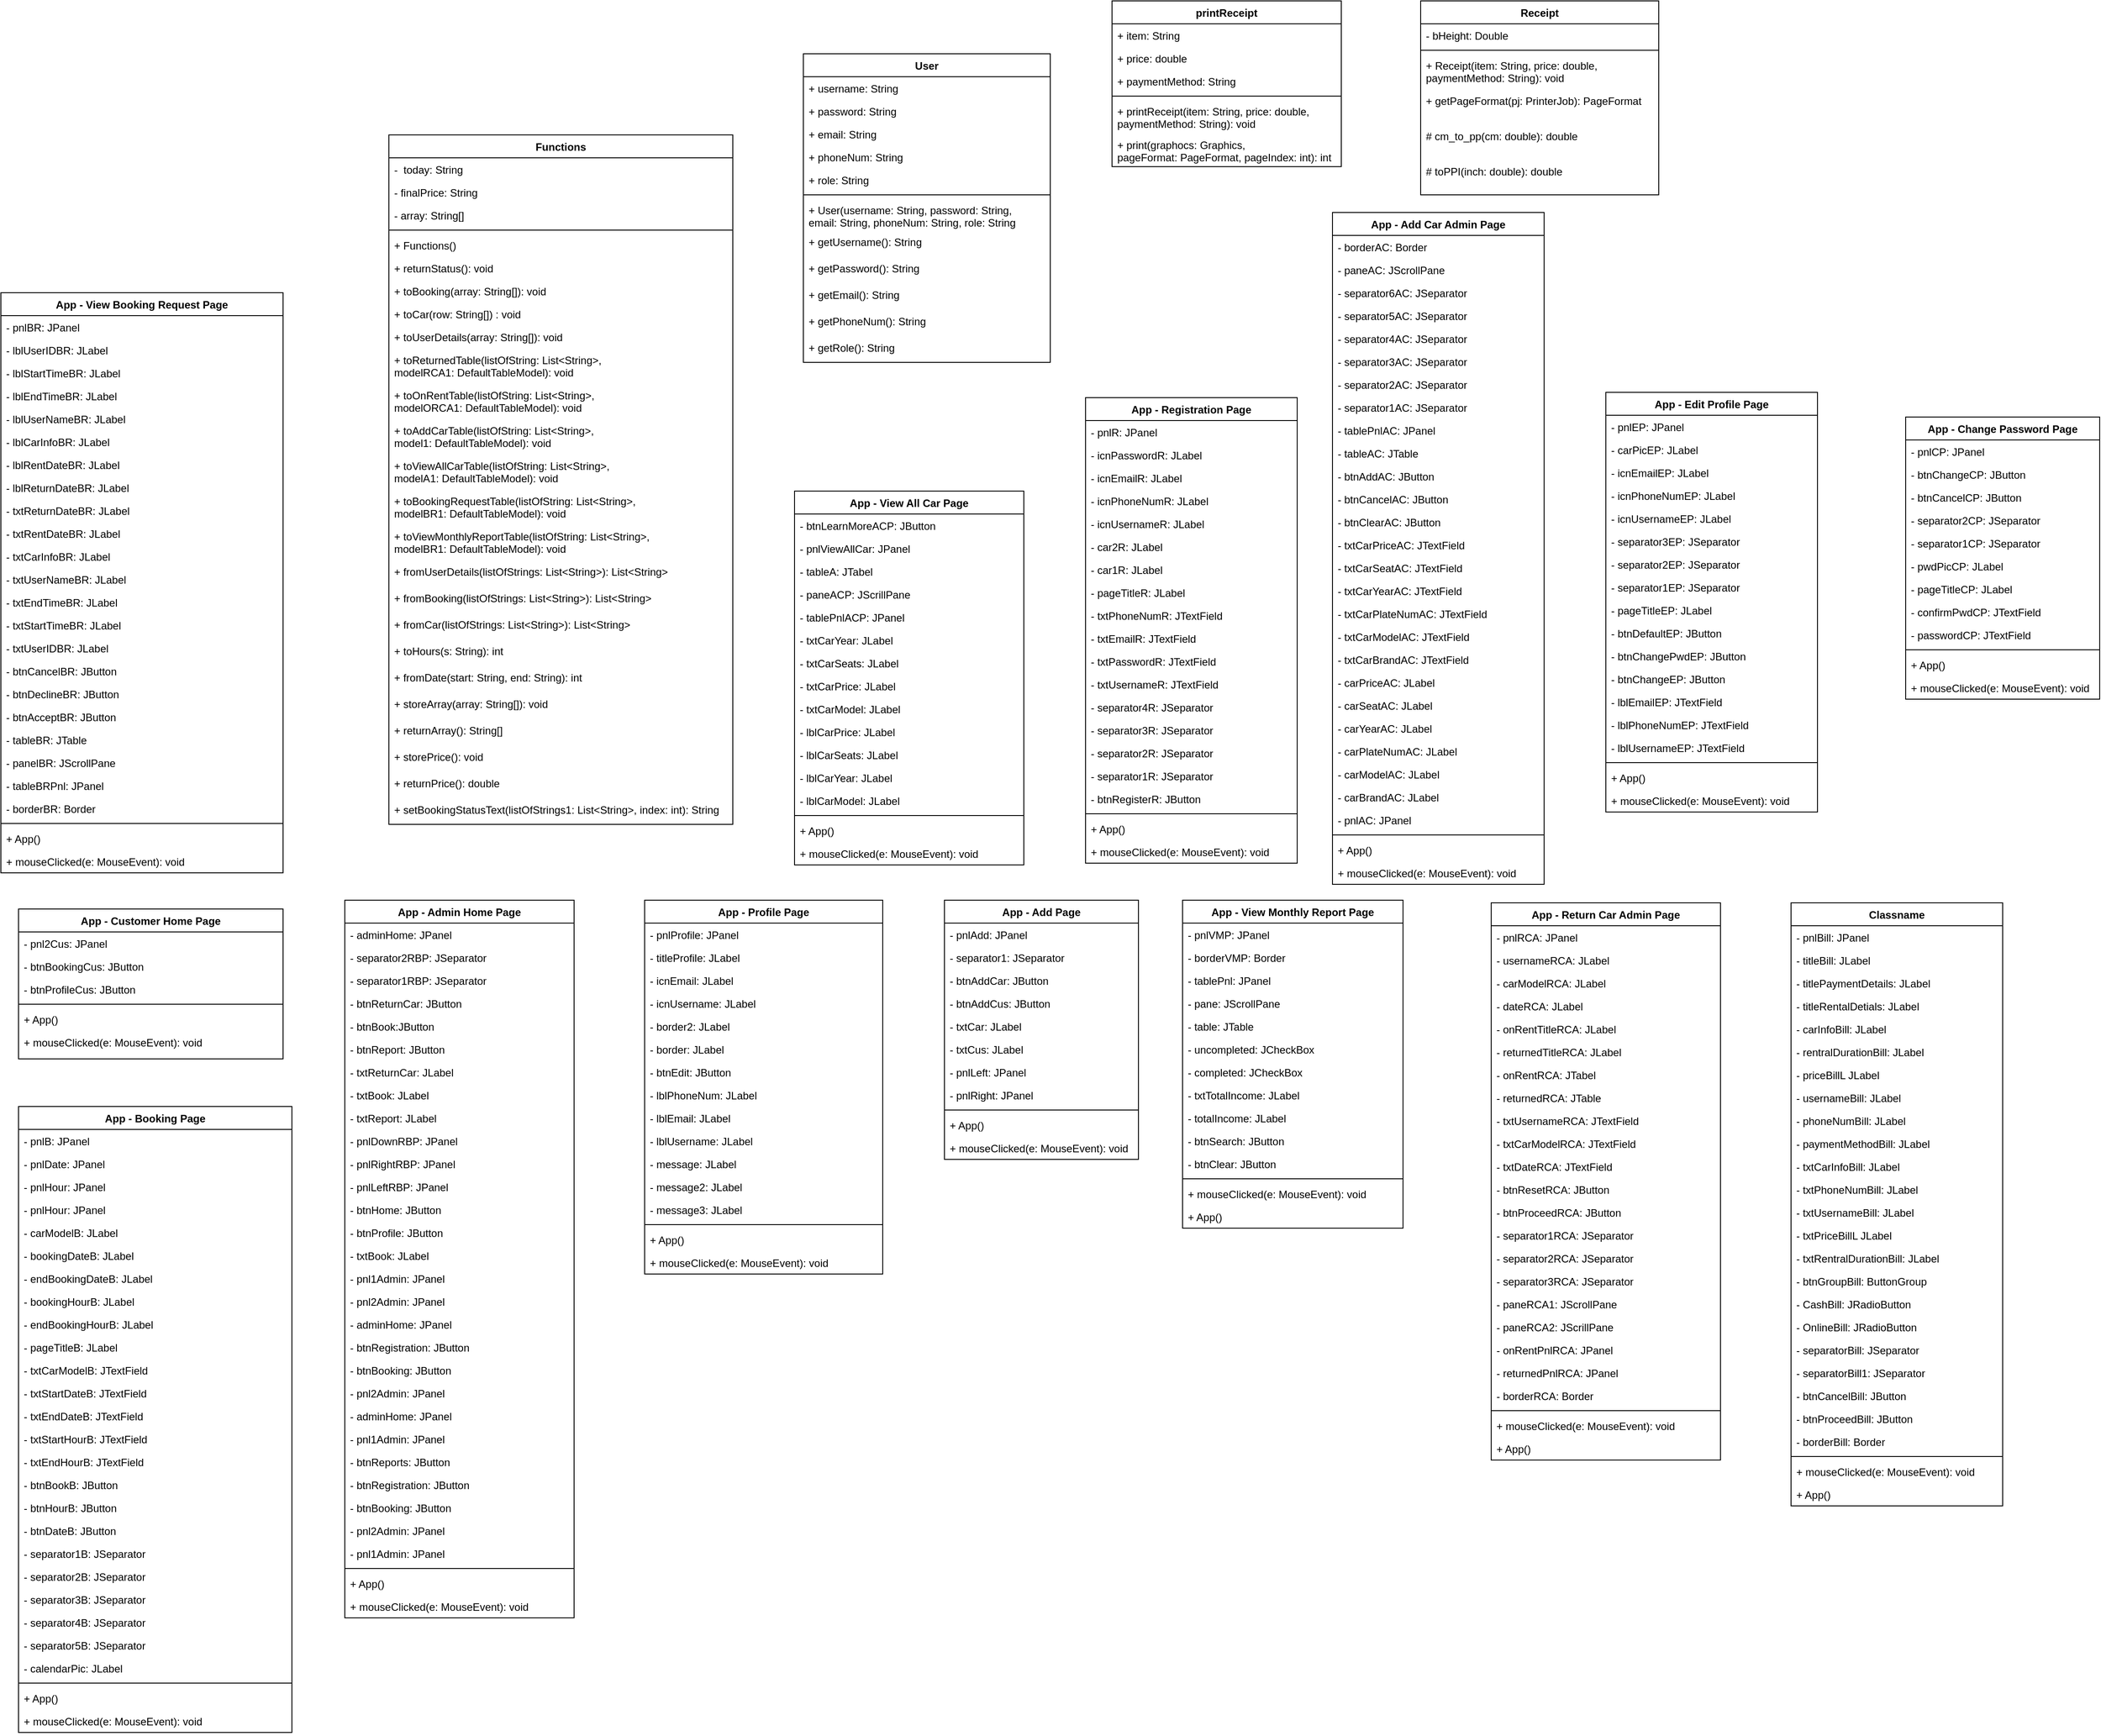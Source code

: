 <mxfile version="20.3.0" type="device"><diagram id="C5RBs43oDa-KdzZeNtuy" name="Page-1"><mxGraphModel dx="868" dy="1722" grid="1" gridSize="10" guides="1" tooltips="1" connect="1" arrows="1" fold="1" page="1" pageScale="1" pageWidth="827" pageHeight="1169" math="0" shadow="0"><root><mxCell id="WIyWlLk6GJQsqaUBKTNV-0"/><mxCell id="WIyWlLk6GJQsqaUBKTNV-1" parent="WIyWlLk6GJQsqaUBKTNV-0"/><mxCell id="zkfFHV4jXpPFQw0GAbJ--0" value="App - Customer Home Page" style="swimlane;fontStyle=1;align=center;verticalAlign=top;childLayout=stackLayout;horizontal=1;startSize=26;horizontalStack=0;resizeParent=1;resizeLast=0;collapsible=1;marginBottom=0;rounded=0;shadow=0;strokeWidth=1;" parent="WIyWlLk6GJQsqaUBKTNV-1" vertex="1"><mxGeometry x="80" y="810" width="300" height="170" as="geometry"><mxRectangle x="230" y="140" width="160" height="26" as="alternateBounds"/></mxGeometry></mxCell><mxCell id="zkfFHV4jXpPFQw0GAbJ--1" value="- pnl2Cus: JPanel" style="text;align=left;verticalAlign=top;spacingLeft=4;spacingRight=4;overflow=hidden;rotatable=0;points=[[0,0.5],[1,0.5]];portConstraint=eastwest;" parent="zkfFHV4jXpPFQw0GAbJ--0" vertex="1"><mxGeometry y="26" width="300" height="26" as="geometry"/></mxCell><mxCell id="zkfFHV4jXpPFQw0GAbJ--2" value="- btnBookingCus: JButton" style="text;align=left;verticalAlign=top;spacingLeft=4;spacingRight=4;overflow=hidden;rotatable=0;points=[[0,0.5],[1,0.5]];portConstraint=eastwest;rounded=0;shadow=0;html=0;" parent="zkfFHV4jXpPFQw0GAbJ--0" vertex="1"><mxGeometry y="52" width="300" height="26" as="geometry"/></mxCell><mxCell id="zkfFHV4jXpPFQw0GAbJ--3" value="- btnProfileCus: JButton" style="text;align=left;verticalAlign=top;spacingLeft=4;spacingRight=4;overflow=hidden;rotatable=0;points=[[0,0.5],[1,0.5]];portConstraint=eastwest;rounded=0;shadow=0;html=0;" parent="zkfFHV4jXpPFQw0GAbJ--0" vertex="1"><mxGeometry y="78" width="300" height="26" as="geometry"/></mxCell><mxCell id="zkfFHV4jXpPFQw0GAbJ--4" value="" style="line;html=1;strokeWidth=1;align=left;verticalAlign=middle;spacingTop=-1;spacingLeft=3;spacingRight=3;rotatable=0;labelPosition=right;points=[];portConstraint=eastwest;" parent="zkfFHV4jXpPFQw0GAbJ--0" vertex="1"><mxGeometry y="104" width="300" height="8" as="geometry"/></mxCell><mxCell id="Mfn7tafHpo8cdK77_WL3-228" value="+ App()" style="text;strokeColor=none;fillColor=none;align=left;verticalAlign=top;spacingLeft=4;spacingRight=4;overflow=hidden;rotatable=0;points=[[0,0.5],[1,0.5]];portConstraint=eastwest;" parent="zkfFHV4jXpPFQw0GAbJ--0" vertex="1"><mxGeometry y="112" width="300" height="26" as="geometry"/></mxCell><mxCell id="Mfn7tafHpo8cdK77_WL3-229" value="+ mouseClicked(e: MouseEvent): void" style="text;strokeColor=none;fillColor=none;align=left;verticalAlign=top;spacingLeft=4;spacingRight=4;overflow=hidden;rotatable=0;points=[[0,0.5],[1,0.5]];portConstraint=eastwest;" parent="zkfFHV4jXpPFQw0GAbJ--0" vertex="1"><mxGeometry y="138" width="300" height="26" as="geometry"/></mxCell><mxCell id="zkfFHV4jXpPFQw0GAbJ--17" value="Functions" style="swimlane;fontStyle=1;align=center;verticalAlign=top;childLayout=stackLayout;horizontal=1;startSize=26;horizontalStack=0;resizeParent=1;resizeLast=0;collapsible=1;marginBottom=0;rounded=0;shadow=0;strokeWidth=1;" parent="WIyWlLk6GJQsqaUBKTNV-1" vertex="1"><mxGeometry x="500" y="-68" width="390" height="782" as="geometry"><mxRectangle x="550" y="140" width="160" height="26" as="alternateBounds"/></mxGeometry></mxCell><mxCell id="zkfFHV4jXpPFQw0GAbJ--18" value="-  today: String" style="text;align=left;verticalAlign=top;spacingLeft=4;spacingRight=4;overflow=hidden;rotatable=0;points=[[0,0.5],[1,0.5]];portConstraint=eastwest;" parent="zkfFHV4jXpPFQw0GAbJ--17" vertex="1"><mxGeometry y="26" width="390" height="26" as="geometry"/></mxCell><mxCell id="EJakUDDSdxZKXWGw3saw-9" value="- finalPrice: String" style="text;align=left;verticalAlign=top;spacingLeft=4;spacingRight=4;overflow=hidden;rotatable=0;points=[[0,0.5],[1,0.5]];portConstraint=eastwest;" vertex="1" parent="zkfFHV4jXpPFQw0GAbJ--17"><mxGeometry y="52" width="390" height="26" as="geometry"/></mxCell><mxCell id="EJakUDDSdxZKXWGw3saw-8" value="- array: String[]" style="text;align=left;verticalAlign=top;spacingLeft=4;spacingRight=4;overflow=hidden;rotatable=0;points=[[0,0.5],[1,0.5]];portConstraint=eastwest;" vertex="1" parent="zkfFHV4jXpPFQw0GAbJ--17"><mxGeometry y="78" width="390" height="26" as="geometry"/></mxCell><mxCell id="zkfFHV4jXpPFQw0GAbJ--23" value="" style="line;html=1;strokeWidth=1;align=left;verticalAlign=middle;spacingTop=-1;spacingLeft=3;spacingRight=3;rotatable=0;labelPosition=right;points=[];portConstraint=eastwest;" parent="zkfFHV4jXpPFQw0GAbJ--17" vertex="1"><mxGeometry y="104" width="390" height="8" as="geometry"/></mxCell><mxCell id="zkfFHV4jXpPFQw0GAbJ--24" value="+ Functions()" style="text;align=left;verticalAlign=top;spacingLeft=4;spacingRight=4;overflow=hidden;rotatable=0;points=[[0,0.5],[1,0.5]];portConstraint=eastwest;" parent="zkfFHV4jXpPFQw0GAbJ--17" vertex="1"><mxGeometry y="112" width="390" height="26" as="geometry"/></mxCell><mxCell id="zkfFHV4jXpPFQw0GAbJ--25" value="+ returnStatus(): void" style="text;align=left;verticalAlign=top;spacingLeft=4;spacingRight=4;overflow=hidden;rotatable=0;points=[[0,0.5],[1,0.5]];portConstraint=eastwest;" parent="zkfFHV4jXpPFQw0GAbJ--17" vertex="1"><mxGeometry y="138" width="390" height="26" as="geometry"/></mxCell><mxCell id="dF_DScVQPOzMR-qX4pVW-0" value="+ toBooking(array: String[]): void" style="text;align=left;verticalAlign=top;spacingLeft=4;spacingRight=4;overflow=hidden;rotatable=0;points=[[0,0.5],[1,0.5]];portConstraint=eastwest;" parent="zkfFHV4jXpPFQw0GAbJ--17" vertex="1"><mxGeometry y="164" width="390" height="26" as="geometry"/></mxCell><mxCell id="dF_DScVQPOzMR-qX4pVW-1" value="+ toCar(row: String[]) : void" style="text;align=left;verticalAlign=top;spacingLeft=4;spacingRight=4;overflow=hidden;rotatable=0;points=[[0,0.5],[1,0.5]];portConstraint=eastwest;" parent="zkfFHV4jXpPFQw0GAbJ--17" vertex="1"><mxGeometry y="190" width="390" height="26" as="geometry"/></mxCell><mxCell id="dF_DScVQPOzMR-qX4pVW-2" value="+ toUserDetails(array: String[]): void" style="text;align=left;verticalAlign=top;spacingLeft=4;spacingRight=4;overflow=hidden;rotatable=0;points=[[0,0.5],[1,0.5]];portConstraint=eastwest;" parent="zkfFHV4jXpPFQw0GAbJ--17" vertex="1"><mxGeometry y="216" width="390" height="26" as="geometry"/></mxCell><mxCell id="dF_DScVQPOzMR-qX4pVW-3" value="+ toReturnedTable(listOfString: List&lt;String&gt;, &#10;modelRCA1: DefaultTableModel): void" style="text;align=left;verticalAlign=top;spacingLeft=4;spacingRight=4;overflow=hidden;rotatable=0;points=[[0,0.5],[1,0.5]];portConstraint=eastwest;" parent="zkfFHV4jXpPFQw0GAbJ--17" vertex="1"><mxGeometry y="242" width="390" height="40" as="geometry"/></mxCell><mxCell id="dF_DScVQPOzMR-qX4pVW-4" value="+ toOnRentTable(listOfString: List&lt;String&gt;,&#10;modelORCA1: DefaultTableModel): void" style="text;align=left;verticalAlign=top;spacingLeft=4;spacingRight=4;overflow=hidden;rotatable=0;points=[[0,0.5],[1,0.5]];portConstraint=eastwest;" parent="zkfFHV4jXpPFQw0GAbJ--17" vertex="1"><mxGeometry y="282" width="390" height="40" as="geometry"/></mxCell><mxCell id="dF_DScVQPOzMR-qX4pVW-5" value="+ toAddCarTable(listOfString: List&lt;String&gt;,&#10;model1: DefaultTableModel): void" style="text;align=left;verticalAlign=top;spacingLeft=4;spacingRight=4;overflow=hidden;rotatable=0;points=[[0,0.5],[1,0.5]];portConstraint=eastwest;" parent="zkfFHV4jXpPFQw0GAbJ--17" vertex="1"><mxGeometry y="322" width="390" height="40" as="geometry"/></mxCell><mxCell id="dF_DScVQPOzMR-qX4pVW-6" value="+ toViewAllCarTable(listOfString: List&lt;String&gt;,&#10;modelA1: DefaultTableModel): void" style="text;align=left;verticalAlign=top;spacingLeft=4;spacingRight=4;overflow=hidden;rotatable=0;points=[[0,0.5],[1,0.5]];portConstraint=eastwest;" parent="zkfFHV4jXpPFQw0GAbJ--17" vertex="1"><mxGeometry y="362" width="390" height="40" as="geometry"/></mxCell><mxCell id="dF_DScVQPOzMR-qX4pVW-7" value="+ toBookingRequestTable(listOfString: List&lt;String&gt;,&#10;modelBR1: DefaultTableModel): void" style="text;align=left;verticalAlign=top;spacingLeft=4;spacingRight=4;overflow=hidden;rotatable=0;points=[[0,0.5],[1,0.5]];portConstraint=eastwest;" parent="zkfFHV4jXpPFQw0GAbJ--17" vertex="1"><mxGeometry y="402" width="390" height="40" as="geometry"/></mxCell><mxCell id="dF_DScVQPOzMR-qX4pVW-8" value="+ toViewMonthlyReportTable(listOfString: List&lt;String&gt;,&#10;modelBR1: DefaultTableModel): void" style="text;align=left;verticalAlign=top;spacingLeft=4;spacingRight=4;overflow=hidden;rotatable=0;points=[[0,0.5],[1,0.5]];portConstraint=eastwest;" parent="zkfFHV4jXpPFQw0GAbJ--17" vertex="1"><mxGeometry y="442" width="390" height="40" as="geometry"/></mxCell><mxCell id="dF_DScVQPOzMR-qX4pVW-9" value="+ fromUserDetails(listOfStrings: List&lt;String&gt;): List&lt;String&gt;" style="text;align=left;verticalAlign=top;spacingLeft=4;spacingRight=4;overflow=hidden;rotatable=0;points=[[0,0.5],[1,0.5]];portConstraint=eastwest;" parent="zkfFHV4jXpPFQw0GAbJ--17" vertex="1"><mxGeometry y="482" width="390" height="30" as="geometry"/></mxCell><mxCell id="dF_DScVQPOzMR-qX4pVW-10" value="+ fromBooking(listOfStrings: List&lt;String&gt;): List&lt;String&gt;" style="text;align=left;verticalAlign=top;spacingLeft=4;spacingRight=4;overflow=hidden;rotatable=0;points=[[0,0.5],[1,0.5]];portConstraint=eastwest;" parent="zkfFHV4jXpPFQw0GAbJ--17" vertex="1"><mxGeometry y="512" width="390" height="30" as="geometry"/></mxCell><mxCell id="dF_DScVQPOzMR-qX4pVW-11" value="+ fromCar(listOfStrings: List&lt;String&gt;): List&lt;String&gt;" style="text;align=left;verticalAlign=top;spacingLeft=4;spacingRight=4;overflow=hidden;rotatable=0;points=[[0,0.5],[1,0.5]];portConstraint=eastwest;" parent="zkfFHV4jXpPFQw0GAbJ--17" vertex="1"><mxGeometry y="542" width="390" height="30" as="geometry"/></mxCell><mxCell id="dF_DScVQPOzMR-qX4pVW-12" value="+ toHours(s: String): int" style="text;align=left;verticalAlign=top;spacingLeft=4;spacingRight=4;overflow=hidden;rotatable=0;points=[[0,0.5],[1,0.5]];portConstraint=eastwest;" parent="zkfFHV4jXpPFQw0GAbJ--17" vertex="1"><mxGeometry y="572" width="390" height="30" as="geometry"/></mxCell><mxCell id="dF_DScVQPOzMR-qX4pVW-13" value="+ fromDate(start: String, end: String): int" style="text;align=left;verticalAlign=top;spacingLeft=4;spacingRight=4;overflow=hidden;rotatable=0;points=[[0,0.5],[1,0.5]];portConstraint=eastwest;" parent="zkfFHV4jXpPFQw0GAbJ--17" vertex="1"><mxGeometry y="602" width="390" height="30" as="geometry"/></mxCell><mxCell id="dF_DScVQPOzMR-qX4pVW-14" value="+ storeArray(array: String[]): void" style="text;align=left;verticalAlign=top;spacingLeft=4;spacingRight=4;overflow=hidden;rotatable=0;points=[[0,0.5],[1,0.5]];portConstraint=eastwest;" parent="zkfFHV4jXpPFQw0GAbJ--17" vertex="1"><mxGeometry y="632" width="390" height="30" as="geometry"/></mxCell><mxCell id="dF_DScVQPOzMR-qX4pVW-15" value="+ returnArray(): String[]" style="text;align=left;verticalAlign=top;spacingLeft=4;spacingRight=4;overflow=hidden;rotatable=0;points=[[0,0.5],[1,0.5]];portConstraint=eastwest;" parent="zkfFHV4jXpPFQw0GAbJ--17" vertex="1"><mxGeometry y="662" width="390" height="30" as="geometry"/></mxCell><mxCell id="EJakUDDSdxZKXWGw3saw-7" value="+ storePrice(): void" style="text;align=left;verticalAlign=top;spacingLeft=4;spacingRight=4;overflow=hidden;rotatable=0;points=[[0,0.5],[1,0.5]];portConstraint=eastwest;" vertex="1" parent="zkfFHV4jXpPFQw0GAbJ--17"><mxGeometry y="692" width="390" height="30" as="geometry"/></mxCell><mxCell id="EJakUDDSdxZKXWGw3saw-6" value="+ returnPrice(): double" style="text;align=left;verticalAlign=top;spacingLeft=4;spacingRight=4;overflow=hidden;rotatable=0;points=[[0,0.5],[1,0.5]];portConstraint=eastwest;" vertex="1" parent="zkfFHV4jXpPFQw0GAbJ--17"><mxGeometry y="722" width="390" height="30" as="geometry"/></mxCell><mxCell id="EJakUDDSdxZKXWGw3saw-5" value="+ setBookingStatusText(listOfStrings1: List&lt;String&gt;, index: int): String" style="text;align=left;verticalAlign=top;spacingLeft=4;spacingRight=4;overflow=hidden;rotatable=0;points=[[0,0.5],[1,0.5]];portConstraint=eastwest;" vertex="1" parent="zkfFHV4jXpPFQw0GAbJ--17"><mxGeometry y="752" width="390" height="30" as="geometry"/></mxCell><mxCell id="Mfn7tafHpo8cdK77_WL3-38" value="App - Admin Home Page" style="swimlane;fontStyle=1;align=center;verticalAlign=top;childLayout=stackLayout;horizontal=1;startSize=26;horizontalStack=0;resizeParent=1;resizeParentMax=0;resizeLast=0;collapsible=1;marginBottom=0;" parent="WIyWlLk6GJQsqaUBKTNV-1" vertex="1"><mxGeometry x="450" y="800" width="260" height="814" as="geometry"/></mxCell><mxCell id="Mfn7tafHpo8cdK77_WL3-42" value="- adminHome: JPanel" style="text;align=left;verticalAlign=top;spacingLeft=4;spacingRight=4;overflow=hidden;rotatable=0;points=[[0,0.5],[1,0.5]];portConstraint=eastwest;rounded=0;shadow=0;html=0;" parent="Mfn7tafHpo8cdK77_WL3-38" vertex="1"><mxGeometry y="26" width="260" height="26" as="geometry"/></mxCell><mxCell id="Mfn7tafHpo8cdK77_WL3-69" value="- separator2RBP: JSeparator" style="text;align=left;verticalAlign=top;spacingLeft=4;spacingRight=4;overflow=hidden;rotatable=0;points=[[0,0.5],[1,0.5]];portConstraint=eastwest;rounded=0;shadow=0;html=0;" parent="Mfn7tafHpo8cdK77_WL3-38" vertex="1"><mxGeometry y="52" width="260" height="26" as="geometry"/></mxCell><mxCell id="Mfn7tafHpo8cdK77_WL3-68" value="- separator1RBP: JSeparator" style="text;align=left;verticalAlign=top;spacingLeft=4;spacingRight=4;overflow=hidden;rotatable=0;points=[[0,0.5],[1,0.5]];portConstraint=eastwest;rounded=0;shadow=0;html=0;" parent="Mfn7tafHpo8cdK77_WL3-38" vertex="1"><mxGeometry y="78" width="260" height="26" as="geometry"/></mxCell><mxCell id="Mfn7tafHpo8cdK77_WL3-67" value="- btnReturnCar: JButton" style="text;align=left;verticalAlign=top;spacingLeft=4;spacingRight=4;overflow=hidden;rotatable=0;points=[[0,0.5],[1,0.5]];portConstraint=eastwest;rounded=0;shadow=0;html=0;" parent="Mfn7tafHpo8cdK77_WL3-38" vertex="1"><mxGeometry y="104" width="260" height="26" as="geometry"/></mxCell><mxCell id="Mfn7tafHpo8cdK77_WL3-66" value="- btnBook:JButton" style="text;align=left;verticalAlign=top;spacingLeft=4;spacingRight=4;overflow=hidden;rotatable=0;points=[[0,0.5],[1,0.5]];portConstraint=eastwest;rounded=0;shadow=0;html=0;" parent="Mfn7tafHpo8cdK77_WL3-38" vertex="1"><mxGeometry y="130" width="260" height="26" as="geometry"/></mxCell><mxCell id="Mfn7tafHpo8cdK77_WL3-65" value="- btnReport: JButton" style="text;align=left;verticalAlign=top;spacingLeft=4;spacingRight=4;overflow=hidden;rotatable=0;points=[[0,0.5],[1,0.5]];portConstraint=eastwest;rounded=0;shadow=0;html=0;" parent="Mfn7tafHpo8cdK77_WL3-38" vertex="1"><mxGeometry y="156" width="260" height="26" as="geometry"/></mxCell><mxCell id="Mfn7tafHpo8cdK77_WL3-64" value="- txtReturnCar: JLabel" style="text;align=left;verticalAlign=top;spacingLeft=4;spacingRight=4;overflow=hidden;rotatable=0;points=[[0,0.5],[1,0.5]];portConstraint=eastwest;rounded=0;shadow=0;html=0;" parent="Mfn7tafHpo8cdK77_WL3-38" vertex="1"><mxGeometry y="182" width="260" height="26" as="geometry"/></mxCell><mxCell id="Mfn7tafHpo8cdK77_WL3-63" value="- txtBook: JLabel" style="text;align=left;verticalAlign=top;spacingLeft=4;spacingRight=4;overflow=hidden;rotatable=0;points=[[0,0.5],[1,0.5]];portConstraint=eastwest;rounded=0;shadow=0;html=0;" parent="Mfn7tafHpo8cdK77_WL3-38" vertex="1"><mxGeometry y="208" width="260" height="26" as="geometry"/></mxCell><mxCell id="Mfn7tafHpo8cdK77_WL3-62" value="- txtReport: JLabel" style="text;align=left;verticalAlign=top;spacingLeft=4;spacingRight=4;overflow=hidden;rotatable=0;points=[[0,0.5],[1,0.5]];portConstraint=eastwest;rounded=0;shadow=0;html=0;" parent="Mfn7tafHpo8cdK77_WL3-38" vertex="1"><mxGeometry y="234" width="260" height="26" as="geometry"/></mxCell><mxCell id="Mfn7tafHpo8cdK77_WL3-61" value="- pnlDownRBP: JPanel" style="text;align=left;verticalAlign=top;spacingLeft=4;spacingRight=4;overflow=hidden;rotatable=0;points=[[0,0.5],[1,0.5]];portConstraint=eastwest;rounded=0;shadow=0;html=0;" parent="Mfn7tafHpo8cdK77_WL3-38" vertex="1"><mxGeometry y="260" width="260" height="26" as="geometry"/></mxCell><mxCell id="Mfn7tafHpo8cdK77_WL3-60" value="- pnlRightRBP: JPanel" style="text;align=left;verticalAlign=top;spacingLeft=4;spacingRight=4;overflow=hidden;rotatable=0;points=[[0,0.5],[1,0.5]];portConstraint=eastwest;rounded=0;shadow=0;html=0;" parent="Mfn7tafHpo8cdK77_WL3-38" vertex="1"><mxGeometry y="286" width="260" height="26" as="geometry"/></mxCell><mxCell id="Mfn7tafHpo8cdK77_WL3-59" value="- pnlLeftRBP: JPanel" style="text;align=left;verticalAlign=top;spacingLeft=4;spacingRight=4;overflow=hidden;rotatable=0;points=[[0,0.5],[1,0.5]];portConstraint=eastwest;rounded=0;shadow=0;html=0;" parent="Mfn7tafHpo8cdK77_WL3-38" vertex="1"><mxGeometry y="312" width="260" height="26" as="geometry"/></mxCell><mxCell id="Mfn7tafHpo8cdK77_WL3-58" value="- btnHome: JButton" style="text;align=left;verticalAlign=top;spacingLeft=4;spacingRight=4;overflow=hidden;rotatable=0;points=[[0,0.5],[1,0.5]];portConstraint=eastwest;rounded=0;shadow=0;html=0;" parent="Mfn7tafHpo8cdK77_WL3-38" vertex="1"><mxGeometry y="338" width="260" height="26" as="geometry"/></mxCell><mxCell id="Mfn7tafHpo8cdK77_WL3-57" value="- btnProfile: JButton" style="text;align=left;verticalAlign=top;spacingLeft=4;spacingRight=4;overflow=hidden;rotatable=0;points=[[0,0.5],[1,0.5]];portConstraint=eastwest;rounded=0;shadow=0;html=0;" parent="Mfn7tafHpo8cdK77_WL3-38" vertex="1"><mxGeometry y="364" width="260" height="26" as="geometry"/></mxCell><mxCell id="Mfn7tafHpo8cdK77_WL3-56" value="- txtBook: JLabel" style="text;align=left;verticalAlign=top;spacingLeft=4;spacingRight=4;overflow=hidden;rotatable=0;points=[[0,0.5],[1,0.5]];portConstraint=eastwest;rounded=0;shadow=0;html=0;" parent="Mfn7tafHpo8cdK77_WL3-38" vertex="1"><mxGeometry y="390" width="260" height="26" as="geometry"/></mxCell><mxCell id="Mfn7tafHpo8cdK77_WL3-55" value="- pnl1Admin: JPanel" style="text;align=left;verticalAlign=top;spacingLeft=4;spacingRight=4;overflow=hidden;rotatable=0;points=[[0,0.5],[1,0.5]];portConstraint=eastwest;rounded=0;shadow=0;html=0;" parent="Mfn7tafHpo8cdK77_WL3-38" vertex="1"><mxGeometry y="416" width="260" height="26" as="geometry"/></mxCell><mxCell id="Mfn7tafHpo8cdK77_WL3-54" value="- pnl2Admin: JPanel" style="text;align=left;verticalAlign=top;spacingLeft=4;spacingRight=4;overflow=hidden;rotatable=0;points=[[0,0.5],[1,0.5]];portConstraint=eastwest;rounded=0;shadow=0;html=0;" parent="Mfn7tafHpo8cdK77_WL3-38" vertex="1"><mxGeometry y="442" width="260" height="26" as="geometry"/></mxCell><mxCell id="Mfn7tafHpo8cdK77_WL3-53" value="- adminHome: JPanel" style="text;align=left;verticalAlign=top;spacingLeft=4;spacingRight=4;overflow=hidden;rotatable=0;points=[[0,0.5],[1,0.5]];portConstraint=eastwest;rounded=0;shadow=0;html=0;" parent="Mfn7tafHpo8cdK77_WL3-38" vertex="1"><mxGeometry y="468" width="260" height="26" as="geometry"/></mxCell><mxCell id="Mfn7tafHpo8cdK77_WL3-52" value="- btnRegistration: JButton" style="text;align=left;verticalAlign=top;spacingLeft=4;spacingRight=4;overflow=hidden;rotatable=0;points=[[0,0.5],[1,0.5]];portConstraint=eastwest;rounded=0;shadow=0;html=0;" parent="Mfn7tafHpo8cdK77_WL3-38" vertex="1"><mxGeometry y="494" width="260" height="26" as="geometry"/></mxCell><mxCell id="Mfn7tafHpo8cdK77_WL3-51" value="- btnBooking: JButton" style="text;align=left;verticalAlign=top;spacingLeft=4;spacingRight=4;overflow=hidden;rotatable=0;points=[[0,0.5],[1,0.5]];portConstraint=eastwest;rounded=0;shadow=0;html=0;" parent="Mfn7tafHpo8cdK77_WL3-38" vertex="1"><mxGeometry y="520" width="260" height="26" as="geometry"/></mxCell><mxCell id="Mfn7tafHpo8cdK77_WL3-50" value="- pnl2Admin: JPanel" style="text;align=left;verticalAlign=top;spacingLeft=4;spacingRight=4;overflow=hidden;rotatable=0;points=[[0,0.5],[1,0.5]];portConstraint=eastwest;rounded=0;shadow=0;html=0;" parent="Mfn7tafHpo8cdK77_WL3-38" vertex="1"><mxGeometry y="546" width="260" height="26" as="geometry"/></mxCell><mxCell id="Mfn7tafHpo8cdK77_WL3-49" value="- adminHome: JPanel" style="text;align=left;verticalAlign=top;spacingLeft=4;spacingRight=4;overflow=hidden;rotatable=0;points=[[0,0.5],[1,0.5]];portConstraint=eastwest;rounded=0;shadow=0;html=0;" parent="Mfn7tafHpo8cdK77_WL3-38" vertex="1"><mxGeometry y="572" width="260" height="26" as="geometry"/></mxCell><mxCell id="Mfn7tafHpo8cdK77_WL3-48" value="- pnl1Admin: JPanel" style="text;align=left;verticalAlign=top;spacingLeft=4;spacingRight=4;overflow=hidden;rotatable=0;points=[[0,0.5],[1,0.5]];portConstraint=eastwest;rounded=0;shadow=0;html=0;" parent="Mfn7tafHpo8cdK77_WL3-38" vertex="1"><mxGeometry y="598" width="260" height="26" as="geometry"/></mxCell><mxCell id="Mfn7tafHpo8cdK77_WL3-47" value="- btnReports: JButton" style="text;align=left;verticalAlign=top;spacingLeft=4;spacingRight=4;overflow=hidden;rotatable=0;points=[[0,0.5],[1,0.5]];portConstraint=eastwest;rounded=0;shadow=0;html=0;" parent="Mfn7tafHpo8cdK77_WL3-38" vertex="1"><mxGeometry y="624" width="260" height="26" as="geometry"/></mxCell><mxCell id="Mfn7tafHpo8cdK77_WL3-46" value="- btnRegistration: JButton" style="text;align=left;verticalAlign=top;spacingLeft=4;spacingRight=4;overflow=hidden;rotatable=0;points=[[0,0.5],[1,0.5]];portConstraint=eastwest;rounded=0;shadow=0;html=0;" parent="Mfn7tafHpo8cdK77_WL3-38" vertex="1"><mxGeometry y="650" width="260" height="26" as="geometry"/></mxCell><mxCell id="Mfn7tafHpo8cdK77_WL3-45" value="- btnBooking: JButton" style="text;align=left;verticalAlign=top;spacingLeft=4;spacingRight=4;overflow=hidden;rotatable=0;points=[[0,0.5],[1,0.5]];portConstraint=eastwest;rounded=0;shadow=0;html=0;" parent="Mfn7tafHpo8cdK77_WL3-38" vertex="1"><mxGeometry y="676" width="260" height="26" as="geometry"/></mxCell><mxCell id="Mfn7tafHpo8cdK77_WL3-44" value="- pnl2Admin: JPanel" style="text;align=left;verticalAlign=top;spacingLeft=4;spacingRight=4;overflow=hidden;rotatable=0;points=[[0,0.5],[1,0.5]];portConstraint=eastwest;rounded=0;shadow=0;html=0;" parent="Mfn7tafHpo8cdK77_WL3-38" vertex="1"><mxGeometry y="702" width="260" height="26" as="geometry"/></mxCell><mxCell id="Mfn7tafHpo8cdK77_WL3-43" value="- pnl1Admin: JPanel" style="text;align=left;verticalAlign=top;spacingLeft=4;spacingRight=4;overflow=hidden;rotatable=0;points=[[0,0.5],[1,0.5]];portConstraint=eastwest;rounded=0;shadow=0;html=0;" parent="Mfn7tafHpo8cdK77_WL3-38" vertex="1"><mxGeometry y="728" width="260" height="26" as="geometry"/></mxCell><mxCell id="Mfn7tafHpo8cdK77_WL3-40" value="" style="line;strokeWidth=1;fillColor=none;align=left;verticalAlign=middle;spacingTop=-1;spacingLeft=3;spacingRight=3;rotatable=0;labelPosition=right;points=[];portConstraint=eastwest;strokeColor=inherit;" parent="Mfn7tafHpo8cdK77_WL3-38" vertex="1"><mxGeometry y="754" width="260" height="8" as="geometry"/></mxCell><mxCell id="Mfn7tafHpo8cdK77_WL3-41" value="+ App()" style="text;strokeColor=none;fillColor=none;align=left;verticalAlign=top;spacingLeft=4;spacingRight=4;overflow=hidden;rotatable=0;points=[[0,0.5],[1,0.5]];portConstraint=eastwest;" parent="Mfn7tafHpo8cdK77_WL3-38" vertex="1"><mxGeometry y="762" width="260" height="26" as="geometry"/></mxCell><mxCell id="Mfn7tafHpo8cdK77_WL3-70" value="+ mouseClicked(e: MouseEvent): void" style="text;strokeColor=none;fillColor=none;align=left;verticalAlign=top;spacingLeft=4;spacingRight=4;overflow=hidden;rotatable=0;points=[[0,0.5],[1,0.5]];portConstraint=eastwest;" parent="Mfn7tafHpo8cdK77_WL3-38" vertex="1"><mxGeometry y="788" width="260" height="26" as="geometry"/></mxCell><mxCell id="Mfn7tafHpo8cdK77_WL3-71" value="App - Profile Page" style="swimlane;fontStyle=1;align=center;verticalAlign=top;childLayout=stackLayout;horizontal=1;startSize=26;horizontalStack=0;resizeParent=1;resizeParentMax=0;resizeLast=0;collapsible=1;marginBottom=0;" parent="WIyWlLk6GJQsqaUBKTNV-1" vertex="1"><mxGeometry x="790" y="800" width="270" height="424" as="geometry"/></mxCell><mxCell id="Mfn7tafHpo8cdK77_WL3-75" value="- pnlProfile: JPanel" style="text;align=left;verticalAlign=top;spacingLeft=4;spacingRight=4;overflow=hidden;rotatable=0;points=[[0,0.5],[1,0.5]];portConstraint=eastwest;rounded=0;shadow=0;html=0;" parent="Mfn7tafHpo8cdK77_WL3-71" vertex="1"><mxGeometry y="26" width="270" height="26" as="geometry"/></mxCell><mxCell id="Mfn7tafHpo8cdK77_WL3-84" value="- titleProfile: JLabel" style="text;align=left;verticalAlign=top;spacingLeft=4;spacingRight=4;overflow=hidden;rotatable=0;points=[[0,0.5],[1,0.5]];portConstraint=eastwest;rounded=0;shadow=0;html=0;" parent="Mfn7tafHpo8cdK77_WL3-71" vertex="1"><mxGeometry y="52" width="270" height="26" as="geometry"/></mxCell><mxCell id="Mfn7tafHpo8cdK77_WL3-83" value="- icnEmail: JLabel" style="text;align=left;verticalAlign=top;spacingLeft=4;spacingRight=4;overflow=hidden;rotatable=0;points=[[0,0.5],[1,0.5]];portConstraint=eastwest;rounded=0;shadow=0;html=0;" parent="Mfn7tafHpo8cdK77_WL3-71" vertex="1"><mxGeometry y="78" width="270" height="26" as="geometry"/></mxCell><mxCell id="Mfn7tafHpo8cdK77_WL3-82" value="- icnUsername: JLabel" style="text;align=left;verticalAlign=top;spacingLeft=4;spacingRight=4;overflow=hidden;rotatable=0;points=[[0,0.5],[1,0.5]];portConstraint=eastwest;rounded=0;shadow=0;html=0;" parent="Mfn7tafHpo8cdK77_WL3-71" vertex="1"><mxGeometry y="104" width="270" height="26" as="geometry"/></mxCell><mxCell id="Mfn7tafHpo8cdK77_WL3-81" value="- border2: JLabel" style="text;align=left;verticalAlign=top;spacingLeft=4;spacingRight=4;overflow=hidden;rotatable=0;points=[[0,0.5],[1,0.5]];portConstraint=eastwest;rounded=0;shadow=0;html=0;" parent="Mfn7tafHpo8cdK77_WL3-71" vertex="1"><mxGeometry y="130" width="270" height="26" as="geometry"/></mxCell><mxCell id="Mfn7tafHpo8cdK77_WL3-80" value="- border: JLabel" style="text;align=left;verticalAlign=top;spacingLeft=4;spacingRight=4;overflow=hidden;rotatable=0;points=[[0,0.5],[1,0.5]];portConstraint=eastwest;rounded=0;shadow=0;html=0;" parent="Mfn7tafHpo8cdK77_WL3-71" vertex="1"><mxGeometry y="156" width="270" height="26" as="geometry"/></mxCell><mxCell id="Mfn7tafHpo8cdK77_WL3-79" value="- btnEdit: JButton" style="text;align=left;verticalAlign=top;spacingLeft=4;spacingRight=4;overflow=hidden;rotatable=0;points=[[0,0.5],[1,0.5]];portConstraint=eastwest;rounded=0;shadow=0;html=0;" parent="Mfn7tafHpo8cdK77_WL3-71" vertex="1"><mxGeometry y="182" width="270" height="26" as="geometry"/></mxCell><mxCell id="Mfn7tafHpo8cdK77_WL3-78" value="- lblPhoneNum: JLabel" style="text;align=left;verticalAlign=top;spacingLeft=4;spacingRight=4;overflow=hidden;rotatable=0;points=[[0,0.5],[1,0.5]];portConstraint=eastwest;rounded=0;shadow=0;html=0;" parent="Mfn7tafHpo8cdK77_WL3-71" vertex="1"><mxGeometry y="208" width="270" height="26" as="geometry"/></mxCell><mxCell id="Mfn7tafHpo8cdK77_WL3-77" value="- lblEmail: JLabel" style="text;align=left;verticalAlign=top;spacingLeft=4;spacingRight=4;overflow=hidden;rotatable=0;points=[[0,0.5],[1,0.5]];portConstraint=eastwest;rounded=0;shadow=0;html=0;" parent="Mfn7tafHpo8cdK77_WL3-71" vertex="1"><mxGeometry y="234" width="270" height="26" as="geometry"/></mxCell><mxCell id="Mfn7tafHpo8cdK77_WL3-76" value="- lblUsername: JLabel" style="text;align=left;verticalAlign=top;spacingLeft=4;spacingRight=4;overflow=hidden;rotatable=0;points=[[0,0.5],[1,0.5]];portConstraint=eastwest;rounded=0;shadow=0;html=0;" parent="Mfn7tafHpo8cdK77_WL3-71" vertex="1"><mxGeometry y="260" width="270" height="26" as="geometry"/></mxCell><mxCell id="EJakUDDSdxZKXWGw3saw-4" value="- message: JLabel" style="text;align=left;verticalAlign=top;spacingLeft=4;spacingRight=4;overflow=hidden;rotatable=0;points=[[0,0.5],[1,0.5]];portConstraint=eastwest;rounded=0;shadow=0;html=0;" vertex="1" parent="Mfn7tafHpo8cdK77_WL3-71"><mxGeometry y="286" width="270" height="26" as="geometry"/></mxCell><mxCell id="EJakUDDSdxZKXWGw3saw-3" value="- message2: JLabel" style="text;align=left;verticalAlign=top;spacingLeft=4;spacingRight=4;overflow=hidden;rotatable=0;points=[[0,0.5],[1,0.5]];portConstraint=eastwest;rounded=0;shadow=0;html=0;" vertex="1" parent="Mfn7tafHpo8cdK77_WL3-71"><mxGeometry y="312" width="270" height="26" as="geometry"/></mxCell><mxCell id="EJakUDDSdxZKXWGw3saw-2" value="- message3: JLabel" style="text;align=left;verticalAlign=top;spacingLeft=4;spacingRight=4;overflow=hidden;rotatable=0;points=[[0,0.5],[1,0.5]];portConstraint=eastwest;rounded=0;shadow=0;html=0;" vertex="1" parent="Mfn7tafHpo8cdK77_WL3-71"><mxGeometry y="338" width="270" height="26" as="geometry"/></mxCell><mxCell id="Mfn7tafHpo8cdK77_WL3-73" value="" style="line;strokeWidth=1;fillColor=none;align=left;verticalAlign=middle;spacingTop=-1;spacingLeft=3;spacingRight=3;rotatable=0;labelPosition=right;points=[];portConstraint=eastwest;strokeColor=inherit;" parent="Mfn7tafHpo8cdK77_WL3-71" vertex="1"><mxGeometry y="364" width="270" height="8" as="geometry"/></mxCell><mxCell id="Mfn7tafHpo8cdK77_WL3-85" value="+ App()" style="text;strokeColor=none;fillColor=none;align=left;verticalAlign=top;spacingLeft=4;spacingRight=4;overflow=hidden;rotatable=0;points=[[0,0.5],[1,0.5]];portConstraint=eastwest;" parent="Mfn7tafHpo8cdK77_WL3-71" vertex="1"><mxGeometry y="372" width="270" height="26" as="geometry"/></mxCell><mxCell id="Mfn7tafHpo8cdK77_WL3-86" value="+ mouseClicked(e: MouseEvent): void" style="text;strokeColor=none;fillColor=none;align=left;verticalAlign=top;spacingLeft=4;spacingRight=4;overflow=hidden;rotatable=0;points=[[0,0.5],[1,0.5]];portConstraint=eastwest;" parent="Mfn7tafHpo8cdK77_WL3-71" vertex="1"><mxGeometry y="398" width="270" height="26" as="geometry"/></mxCell><mxCell id="Mfn7tafHpo8cdK77_WL3-87" value="App - Add Page" style="swimlane;fontStyle=1;align=center;verticalAlign=top;childLayout=stackLayout;horizontal=1;startSize=26;horizontalStack=0;resizeParent=1;resizeParentMax=0;resizeLast=0;collapsible=1;marginBottom=0;" parent="WIyWlLk6GJQsqaUBKTNV-1" vertex="1"><mxGeometry x="1130" y="800" width="220" height="294" as="geometry"/></mxCell><mxCell id="Mfn7tafHpo8cdK77_WL3-91" value="- pnlAdd: JPanel" style="text;align=left;verticalAlign=top;spacingLeft=4;spacingRight=4;overflow=hidden;rotatable=0;points=[[0,0.5],[1,0.5]];portConstraint=eastwest;rounded=0;shadow=0;html=0;" parent="Mfn7tafHpo8cdK77_WL3-87" vertex="1"><mxGeometry y="26" width="220" height="26" as="geometry"/></mxCell><mxCell id="Mfn7tafHpo8cdK77_WL3-97" value="- separator1: JSeparator" style="text;align=left;verticalAlign=top;spacingLeft=4;spacingRight=4;overflow=hidden;rotatable=0;points=[[0,0.5],[1,0.5]];portConstraint=eastwest;rounded=0;shadow=0;html=0;" parent="Mfn7tafHpo8cdK77_WL3-87" vertex="1"><mxGeometry y="52" width="220" height="26" as="geometry"/></mxCell><mxCell id="Mfn7tafHpo8cdK77_WL3-96" value="- btnAddCar: JButton" style="text;align=left;verticalAlign=top;spacingLeft=4;spacingRight=4;overflow=hidden;rotatable=0;points=[[0,0.5],[1,0.5]];portConstraint=eastwest;rounded=0;shadow=0;html=0;" parent="Mfn7tafHpo8cdK77_WL3-87" vertex="1"><mxGeometry y="78" width="220" height="26" as="geometry"/></mxCell><mxCell id="Mfn7tafHpo8cdK77_WL3-95" value="- btnAddCus: JButton" style="text;align=left;verticalAlign=top;spacingLeft=4;spacingRight=4;overflow=hidden;rotatable=0;points=[[0,0.5],[1,0.5]];portConstraint=eastwest;rounded=0;shadow=0;html=0;" parent="Mfn7tafHpo8cdK77_WL3-87" vertex="1"><mxGeometry y="104" width="220" height="26" as="geometry"/></mxCell><mxCell id="Mfn7tafHpo8cdK77_WL3-94" value="- txtCar: JLabel" style="text;align=left;verticalAlign=top;spacingLeft=4;spacingRight=4;overflow=hidden;rotatable=0;points=[[0,0.5],[1,0.5]];portConstraint=eastwest;rounded=0;shadow=0;html=0;" parent="Mfn7tafHpo8cdK77_WL3-87" vertex="1"><mxGeometry y="130" width="220" height="26" as="geometry"/></mxCell><mxCell id="Mfn7tafHpo8cdK77_WL3-93" value="- txtCus: JLabel" style="text;align=left;verticalAlign=top;spacingLeft=4;spacingRight=4;overflow=hidden;rotatable=0;points=[[0,0.5],[1,0.5]];portConstraint=eastwest;rounded=0;shadow=0;html=0;" parent="Mfn7tafHpo8cdK77_WL3-87" vertex="1"><mxGeometry y="156" width="220" height="26" as="geometry"/></mxCell><mxCell id="Mfn7tafHpo8cdK77_WL3-98" value="- pnlLeft: JPanel" style="text;align=left;verticalAlign=top;spacingLeft=4;spacingRight=4;overflow=hidden;rotatable=0;points=[[0,0.5],[1,0.5]];portConstraint=eastwest;rounded=0;shadow=0;html=0;" parent="Mfn7tafHpo8cdK77_WL3-87" vertex="1"><mxGeometry y="182" width="220" height="26" as="geometry"/></mxCell><mxCell id="Mfn7tafHpo8cdK77_WL3-92" value="- pnlRight: JPanel" style="text;align=left;verticalAlign=top;spacingLeft=4;spacingRight=4;overflow=hidden;rotatable=0;points=[[0,0.5],[1,0.5]];portConstraint=eastwest;rounded=0;shadow=0;html=0;" parent="Mfn7tafHpo8cdK77_WL3-87" vertex="1"><mxGeometry y="208" width="220" height="26" as="geometry"/></mxCell><mxCell id="Mfn7tafHpo8cdK77_WL3-89" value="" style="line;strokeWidth=1;fillColor=none;align=left;verticalAlign=middle;spacingTop=-1;spacingLeft=3;spacingRight=3;rotatable=0;labelPosition=right;points=[];portConstraint=eastwest;strokeColor=inherit;" parent="Mfn7tafHpo8cdK77_WL3-87" vertex="1"><mxGeometry y="234" width="220" height="8" as="geometry"/></mxCell><mxCell id="Mfn7tafHpo8cdK77_WL3-99" value="+ App()" style="text;strokeColor=none;fillColor=none;align=left;verticalAlign=top;spacingLeft=4;spacingRight=4;overflow=hidden;rotatable=0;points=[[0,0.5],[1,0.5]];portConstraint=eastwest;" parent="Mfn7tafHpo8cdK77_WL3-87" vertex="1"><mxGeometry y="242" width="220" height="26" as="geometry"/></mxCell><mxCell id="Mfn7tafHpo8cdK77_WL3-100" value="+ mouseClicked(e: MouseEvent): void" style="text;strokeColor=none;fillColor=none;align=left;verticalAlign=top;spacingLeft=4;spacingRight=4;overflow=hidden;rotatable=0;points=[[0,0.5],[1,0.5]];portConstraint=eastwest;" parent="Mfn7tafHpo8cdK77_WL3-87" vertex="1"><mxGeometry y="268" width="220" height="26" as="geometry"/></mxCell><mxCell id="Mfn7tafHpo8cdK77_WL3-101" value="App - View Monthly Report Page" style="swimlane;fontStyle=1;align=center;verticalAlign=top;childLayout=stackLayout;horizontal=1;startSize=26;horizontalStack=0;resizeParent=1;resizeParentMax=0;resizeLast=0;collapsible=1;marginBottom=0;" parent="WIyWlLk6GJQsqaUBKTNV-1" vertex="1"><mxGeometry x="1400" y="800" width="250" height="372" as="geometry"/></mxCell><mxCell id="Mfn7tafHpo8cdK77_WL3-105" value="- pnlVMP: JPanel" style="text;align=left;verticalAlign=top;spacingLeft=4;spacingRight=4;overflow=hidden;rotatable=0;points=[[0,0.5],[1,0.5]];portConstraint=eastwest;rounded=0;shadow=0;html=0;" parent="Mfn7tafHpo8cdK77_WL3-101" vertex="1"><mxGeometry y="26" width="250" height="26" as="geometry"/></mxCell><mxCell id="Mfn7tafHpo8cdK77_WL3-115" value="- borderVMP: Border" style="text;align=left;verticalAlign=top;spacingLeft=4;spacingRight=4;overflow=hidden;rotatable=0;points=[[0,0.5],[1,0.5]];portConstraint=eastwest;rounded=0;shadow=0;html=0;" parent="Mfn7tafHpo8cdK77_WL3-101" vertex="1"><mxGeometry y="52" width="250" height="26" as="geometry"/></mxCell><mxCell id="Mfn7tafHpo8cdK77_WL3-114" value="- tablePnl: JPanel" style="text;align=left;verticalAlign=top;spacingLeft=4;spacingRight=4;overflow=hidden;rotatable=0;points=[[0,0.5],[1,0.5]];portConstraint=eastwest;rounded=0;shadow=0;html=0;" parent="Mfn7tafHpo8cdK77_WL3-101" vertex="1"><mxGeometry y="78" width="250" height="26" as="geometry"/></mxCell><mxCell id="Mfn7tafHpo8cdK77_WL3-113" value="- pane: JScrollPane" style="text;align=left;verticalAlign=top;spacingLeft=4;spacingRight=4;overflow=hidden;rotatable=0;points=[[0,0.5],[1,0.5]];portConstraint=eastwest;rounded=0;shadow=0;html=0;" parent="Mfn7tafHpo8cdK77_WL3-101" vertex="1"><mxGeometry y="104" width="250" height="26" as="geometry"/></mxCell><mxCell id="Mfn7tafHpo8cdK77_WL3-112" value="- table: JTable" style="text;align=left;verticalAlign=top;spacingLeft=4;spacingRight=4;overflow=hidden;rotatable=0;points=[[0,0.5],[1,0.5]];portConstraint=eastwest;rounded=0;shadow=0;html=0;" parent="Mfn7tafHpo8cdK77_WL3-101" vertex="1"><mxGeometry y="130" width="250" height="26" as="geometry"/></mxCell><mxCell id="Mfn7tafHpo8cdK77_WL3-111" value="- uncompleted: JCheckBox" style="text;align=left;verticalAlign=top;spacingLeft=4;spacingRight=4;overflow=hidden;rotatable=0;points=[[0,0.5],[1,0.5]];portConstraint=eastwest;rounded=0;shadow=0;html=0;" parent="Mfn7tafHpo8cdK77_WL3-101" vertex="1"><mxGeometry y="156" width="250" height="26" as="geometry"/></mxCell><mxCell id="Mfn7tafHpo8cdK77_WL3-110" value="- completed: JCheckBox" style="text;align=left;verticalAlign=top;spacingLeft=4;spacingRight=4;overflow=hidden;rotatable=0;points=[[0,0.5],[1,0.5]];portConstraint=eastwest;rounded=0;shadow=0;html=0;" parent="Mfn7tafHpo8cdK77_WL3-101" vertex="1"><mxGeometry y="182" width="250" height="26" as="geometry"/></mxCell><mxCell id="Mfn7tafHpo8cdK77_WL3-109" value="- txtTotalIncome: JLabel" style="text;align=left;verticalAlign=top;spacingLeft=4;spacingRight=4;overflow=hidden;rotatable=0;points=[[0,0.5],[1,0.5]];portConstraint=eastwest;rounded=0;shadow=0;html=0;" parent="Mfn7tafHpo8cdK77_WL3-101" vertex="1"><mxGeometry y="208" width="250" height="26" as="geometry"/></mxCell><mxCell id="Mfn7tafHpo8cdK77_WL3-108" value="- totalIncome: JLabel" style="text;align=left;verticalAlign=top;spacingLeft=4;spacingRight=4;overflow=hidden;rotatable=0;points=[[0,0.5],[1,0.5]];portConstraint=eastwest;rounded=0;shadow=0;html=0;" parent="Mfn7tafHpo8cdK77_WL3-101" vertex="1"><mxGeometry y="234" width="250" height="26" as="geometry"/></mxCell><mxCell id="Mfn7tafHpo8cdK77_WL3-107" value="- btnSearch: JButton" style="text;align=left;verticalAlign=top;spacingLeft=4;spacingRight=4;overflow=hidden;rotatable=0;points=[[0,0.5],[1,0.5]];portConstraint=eastwest;rounded=0;shadow=0;html=0;" parent="Mfn7tafHpo8cdK77_WL3-101" vertex="1"><mxGeometry y="260" width="250" height="26" as="geometry"/></mxCell><mxCell id="Mfn7tafHpo8cdK77_WL3-106" value="- btnClear: JButton" style="text;align=left;verticalAlign=top;spacingLeft=4;spacingRight=4;overflow=hidden;rotatable=0;points=[[0,0.5],[1,0.5]];portConstraint=eastwest;rounded=0;shadow=0;html=0;" parent="Mfn7tafHpo8cdK77_WL3-101" vertex="1"><mxGeometry y="286" width="250" height="26" as="geometry"/></mxCell><mxCell id="Mfn7tafHpo8cdK77_WL3-103" value="" style="line;strokeWidth=1;fillColor=none;align=left;verticalAlign=middle;spacingTop=-1;spacingLeft=3;spacingRight=3;rotatable=0;labelPosition=right;points=[];portConstraint=eastwest;strokeColor=inherit;" parent="Mfn7tafHpo8cdK77_WL3-101" vertex="1"><mxGeometry y="312" width="250" height="8" as="geometry"/></mxCell><mxCell id="Mfn7tafHpo8cdK77_WL3-117" value="+ mouseClicked(e: MouseEvent): void" style="text;strokeColor=none;fillColor=none;align=left;verticalAlign=top;spacingLeft=4;spacingRight=4;overflow=hidden;rotatable=0;points=[[0,0.5],[1,0.5]];portConstraint=eastwest;" parent="Mfn7tafHpo8cdK77_WL3-101" vertex="1"><mxGeometry y="320" width="250" height="26" as="geometry"/></mxCell><mxCell id="Mfn7tafHpo8cdK77_WL3-116" value="+ App()" style="text;strokeColor=none;fillColor=none;align=left;verticalAlign=top;spacingLeft=4;spacingRight=4;overflow=hidden;rotatable=0;points=[[0,0.5],[1,0.5]];portConstraint=eastwest;" parent="Mfn7tafHpo8cdK77_WL3-101" vertex="1"><mxGeometry y="346" width="250" height="26" as="geometry"/></mxCell><mxCell id="Mfn7tafHpo8cdK77_WL3-118" value="App - View All Car Page" style="swimlane;fontStyle=1;align=center;verticalAlign=top;childLayout=stackLayout;horizontal=1;startSize=26;horizontalStack=0;resizeParent=1;resizeParentMax=0;resizeLast=0;collapsible=1;marginBottom=0;" parent="WIyWlLk6GJQsqaUBKTNV-1" vertex="1"><mxGeometry x="960" y="336" width="260" height="424" as="geometry"/></mxCell><mxCell id="Mfn7tafHpo8cdK77_WL3-122" value="- btnLearnMoreACP: JButton" style="text;align=left;verticalAlign=top;spacingLeft=4;spacingRight=4;overflow=hidden;rotatable=0;points=[[0,0.5],[1,0.5]];portConstraint=eastwest;rounded=0;shadow=0;html=0;" parent="Mfn7tafHpo8cdK77_WL3-118" vertex="1"><mxGeometry y="26" width="260" height="26" as="geometry"/></mxCell><mxCell id="Mfn7tafHpo8cdK77_WL3-134" value="- pnlViewAllCar: JPanel" style="text;align=left;verticalAlign=top;spacingLeft=4;spacingRight=4;overflow=hidden;rotatable=0;points=[[0,0.5],[1,0.5]];portConstraint=eastwest;rounded=0;shadow=0;html=0;" parent="Mfn7tafHpo8cdK77_WL3-118" vertex="1"><mxGeometry y="52" width="260" height="26" as="geometry"/></mxCell><mxCell id="Mfn7tafHpo8cdK77_WL3-133" value="- tableA: JTabel" style="text;align=left;verticalAlign=top;spacingLeft=4;spacingRight=4;overflow=hidden;rotatable=0;points=[[0,0.5],[1,0.5]];portConstraint=eastwest;rounded=0;shadow=0;html=0;" parent="Mfn7tafHpo8cdK77_WL3-118" vertex="1"><mxGeometry y="78" width="260" height="26" as="geometry"/></mxCell><mxCell id="Mfn7tafHpo8cdK77_WL3-132" value="- paneACP: JScrillPane" style="text;align=left;verticalAlign=top;spacingLeft=4;spacingRight=4;overflow=hidden;rotatable=0;points=[[0,0.5],[1,0.5]];portConstraint=eastwest;rounded=0;shadow=0;html=0;" parent="Mfn7tafHpo8cdK77_WL3-118" vertex="1"><mxGeometry y="104" width="260" height="26" as="geometry"/></mxCell><mxCell id="Mfn7tafHpo8cdK77_WL3-131" value="- tablePnlACP: JPanel" style="text;align=left;verticalAlign=top;spacingLeft=4;spacingRight=4;overflow=hidden;rotatable=0;points=[[0,0.5],[1,0.5]];portConstraint=eastwest;rounded=0;shadow=0;html=0;" parent="Mfn7tafHpo8cdK77_WL3-118" vertex="1"><mxGeometry y="130" width="260" height="26" as="geometry"/></mxCell><mxCell id="Mfn7tafHpo8cdK77_WL3-130" value="- txtCarYear: JLabel" style="text;align=left;verticalAlign=top;spacingLeft=4;spacingRight=4;overflow=hidden;rotatable=0;points=[[0,0.5],[1,0.5]];portConstraint=eastwest;rounded=0;shadow=0;html=0;" parent="Mfn7tafHpo8cdK77_WL3-118" vertex="1"><mxGeometry y="156" width="260" height="26" as="geometry"/></mxCell><mxCell id="Mfn7tafHpo8cdK77_WL3-129" value="- txtCarSeats: JLabel" style="text;align=left;verticalAlign=top;spacingLeft=4;spacingRight=4;overflow=hidden;rotatable=0;points=[[0,0.5],[1,0.5]];portConstraint=eastwest;rounded=0;shadow=0;html=0;" parent="Mfn7tafHpo8cdK77_WL3-118" vertex="1"><mxGeometry y="182" width="260" height="26" as="geometry"/></mxCell><mxCell id="Mfn7tafHpo8cdK77_WL3-128" value="- txtCarPrice: JLabel" style="text;align=left;verticalAlign=top;spacingLeft=4;spacingRight=4;overflow=hidden;rotatable=0;points=[[0,0.5],[1,0.5]];portConstraint=eastwest;rounded=0;shadow=0;html=0;" parent="Mfn7tafHpo8cdK77_WL3-118" vertex="1"><mxGeometry y="208" width="260" height="26" as="geometry"/></mxCell><mxCell id="Mfn7tafHpo8cdK77_WL3-127" value="- txtCarModel: JLabel" style="text;align=left;verticalAlign=top;spacingLeft=4;spacingRight=4;overflow=hidden;rotatable=0;points=[[0,0.5],[1,0.5]];portConstraint=eastwest;rounded=0;shadow=0;html=0;" parent="Mfn7tafHpo8cdK77_WL3-118" vertex="1"><mxGeometry y="234" width="260" height="26" as="geometry"/></mxCell><mxCell id="Mfn7tafHpo8cdK77_WL3-126" value="- lblCarPrice: JLabel" style="text;align=left;verticalAlign=top;spacingLeft=4;spacingRight=4;overflow=hidden;rotatable=0;points=[[0,0.5],[1,0.5]];portConstraint=eastwest;rounded=0;shadow=0;html=0;" parent="Mfn7tafHpo8cdK77_WL3-118" vertex="1"><mxGeometry y="260" width="260" height="26" as="geometry"/></mxCell><mxCell id="Mfn7tafHpo8cdK77_WL3-125" value="- lblCarSeats: JLabel" style="text;align=left;verticalAlign=top;spacingLeft=4;spacingRight=4;overflow=hidden;rotatable=0;points=[[0,0.5],[1,0.5]];portConstraint=eastwest;rounded=0;shadow=0;html=0;" parent="Mfn7tafHpo8cdK77_WL3-118" vertex="1"><mxGeometry y="286" width="260" height="26" as="geometry"/></mxCell><mxCell id="Mfn7tafHpo8cdK77_WL3-124" value="- lblCarYear: JLabel" style="text;align=left;verticalAlign=top;spacingLeft=4;spacingRight=4;overflow=hidden;rotatable=0;points=[[0,0.5],[1,0.5]];portConstraint=eastwest;rounded=0;shadow=0;html=0;" parent="Mfn7tafHpo8cdK77_WL3-118" vertex="1"><mxGeometry y="312" width="260" height="26" as="geometry"/></mxCell><mxCell id="Mfn7tafHpo8cdK77_WL3-123" value="- lblCarModel: JLabel" style="text;align=left;verticalAlign=top;spacingLeft=4;spacingRight=4;overflow=hidden;rotatable=0;points=[[0,0.5],[1,0.5]];portConstraint=eastwest;rounded=0;shadow=0;html=0;" parent="Mfn7tafHpo8cdK77_WL3-118" vertex="1"><mxGeometry y="338" width="260" height="26" as="geometry"/></mxCell><mxCell id="Mfn7tafHpo8cdK77_WL3-120" value="" style="line;strokeWidth=1;fillColor=none;align=left;verticalAlign=middle;spacingTop=-1;spacingLeft=3;spacingRight=3;rotatable=0;labelPosition=right;points=[];portConstraint=eastwest;strokeColor=inherit;" parent="Mfn7tafHpo8cdK77_WL3-118" vertex="1"><mxGeometry y="364" width="260" height="8" as="geometry"/></mxCell><mxCell id="Mfn7tafHpo8cdK77_WL3-135" value="+ App()" style="text;strokeColor=none;fillColor=none;align=left;verticalAlign=top;spacingLeft=4;spacingRight=4;overflow=hidden;rotatable=0;points=[[0,0.5],[1,0.5]];portConstraint=eastwest;" parent="Mfn7tafHpo8cdK77_WL3-118" vertex="1"><mxGeometry y="372" width="260" height="26" as="geometry"/></mxCell><mxCell id="Mfn7tafHpo8cdK77_WL3-136" value="+ mouseClicked(e: MouseEvent): void" style="text;strokeColor=none;fillColor=none;align=left;verticalAlign=top;spacingLeft=4;spacingRight=4;overflow=hidden;rotatable=0;points=[[0,0.5],[1,0.5]];portConstraint=eastwest;" parent="Mfn7tafHpo8cdK77_WL3-118" vertex="1"><mxGeometry y="398" width="260" height="26" as="geometry"/></mxCell><mxCell id="Mfn7tafHpo8cdK77_WL3-137" value="App - Registration Page" style="swimlane;fontStyle=1;align=center;verticalAlign=top;childLayout=stackLayout;horizontal=1;startSize=26;horizontalStack=0;resizeParent=1;resizeParentMax=0;resizeLast=0;collapsible=1;marginBottom=0;" parent="WIyWlLk6GJQsqaUBKTNV-1" vertex="1"><mxGeometry x="1290" y="230" width="240" height="528" as="geometry"/></mxCell><mxCell id="Mfn7tafHpo8cdK77_WL3-141" value="- pnlR: JPanel" style="text;align=left;verticalAlign=top;spacingLeft=4;spacingRight=4;overflow=hidden;rotatable=0;points=[[0,0.5],[1,0.5]];portConstraint=eastwest;rounded=0;shadow=0;html=0;" parent="Mfn7tafHpo8cdK77_WL3-137" vertex="1"><mxGeometry y="26" width="240" height="26" as="geometry"/></mxCell><mxCell id="Mfn7tafHpo8cdK77_WL3-157" value="- icnPasswordR: JLabel" style="text;align=left;verticalAlign=top;spacingLeft=4;spacingRight=4;overflow=hidden;rotatable=0;points=[[0,0.5],[1,0.5]];portConstraint=eastwest;rounded=0;shadow=0;html=0;" parent="Mfn7tafHpo8cdK77_WL3-137" vertex="1"><mxGeometry y="52" width="240" height="26" as="geometry"/></mxCell><mxCell id="Mfn7tafHpo8cdK77_WL3-156" value="- icnEmailR: JLabel" style="text;align=left;verticalAlign=top;spacingLeft=4;spacingRight=4;overflow=hidden;rotatable=0;points=[[0,0.5],[1,0.5]];portConstraint=eastwest;rounded=0;shadow=0;html=0;" parent="Mfn7tafHpo8cdK77_WL3-137" vertex="1"><mxGeometry y="78" width="240" height="26" as="geometry"/></mxCell><mxCell id="Mfn7tafHpo8cdK77_WL3-155" value="- icnPhoneNumR: JLabel" style="text;align=left;verticalAlign=top;spacingLeft=4;spacingRight=4;overflow=hidden;rotatable=0;points=[[0,0.5],[1,0.5]];portConstraint=eastwest;rounded=0;shadow=0;html=0;" parent="Mfn7tafHpo8cdK77_WL3-137" vertex="1"><mxGeometry y="104" width="240" height="26" as="geometry"/></mxCell><mxCell id="Mfn7tafHpo8cdK77_WL3-154" value="- icnUsernameR: JLabel" style="text;align=left;verticalAlign=top;spacingLeft=4;spacingRight=4;overflow=hidden;rotatable=0;points=[[0,0.5],[1,0.5]];portConstraint=eastwest;rounded=0;shadow=0;html=0;" parent="Mfn7tafHpo8cdK77_WL3-137" vertex="1"><mxGeometry y="130" width="240" height="26" as="geometry"/></mxCell><mxCell id="Mfn7tafHpo8cdK77_WL3-153" value="- car2R: JLabel" style="text;align=left;verticalAlign=top;spacingLeft=4;spacingRight=4;overflow=hidden;rotatable=0;points=[[0,0.5],[1,0.5]];portConstraint=eastwest;rounded=0;shadow=0;html=0;" parent="Mfn7tafHpo8cdK77_WL3-137" vertex="1"><mxGeometry y="156" width="240" height="26" as="geometry"/></mxCell><mxCell id="Mfn7tafHpo8cdK77_WL3-152" value="- car1R: JLabel" style="text;align=left;verticalAlign=top;spacingLeft=4;spacingRight=4;overflow=hidden;rotatable=0;points=[[0,0.5],[1,0.5]];portConstraint=eastwest;rounded=0;shadow=0;html=0;" parent="Mfn7tafHpo8cdK77_WL3-137" vertex="1"><mxGeometry y="182" width="240" height="26" as="geometry"/></mxCell><mxCell id="Mfn7tafHpo8cdK77_WL3-151" value="- pageTitleR: JLabel" style="text;align=left;verticalAlign=top;spacingLeft=4;spacingRight=4;overflow=hidden;rotatable=0;points=[[0,0.5],[1,0.5]];portConstraint=eastwest;rounded=0;shadow=0;html=0;" parent="Mfn7tafHpo8cdK77_WL3-137" vertex="1"><mxGeometry y="208" width="240" height="26" as="geometry"/></mxCell><mxCell id="Mfn7tafHpo8cdK77_WL3-150" value="- txtPhoneNumR: JTextField" style="text;align=left;verticalAlign=top;spacingLeft=4;spacingRight=4;overflow=hidden;rotatable=0;points=[[0,0.5],[1,0.5]];portConstraint=eastwest;rounded=0;shadow=0;html=0;" parent="Mfn7tafHpo8cdK77_WL3-137" vertex="1"><mxGeometry y="234" width="240" height="26" as="geometry"/></mxCell><mxCell id="Mfn7tafHpo8cdK77_WL3-149" value="- txtEmailR: JTextField" style="text;align=left;verticalAlign=top;spacingLeft=4;spacingRight=4;overflow=hidden;rotatable=0;points=[[0,0.5],[1,0.5]];portConstraint=eastwest;rounded=0;shadow=0;html=0;" parent="Mfn7tafHpo8cdK77_WL3-137" vertex="1"><mxGeometry y="260" width="240" height="26" as="geometry"/></mxCell><mxCell id="Mfn7tafHpo8cdK77_WL3-148" value="- txtPasswordR: JTextField" style="text;align=left;verticalAlign=top;spacingLeft=4;spacingRight=4;overflow=hidden;rotatable=0;points=[[0,0.5],[1,0.5]];portConstraint=eastwest;rounded=0;shadow=0;html=0;" parent="Mfn7tafHpo8cdK77_WL3-137" vertex="1"><mxGeometry y="286" width="240" height="26" as="geometry"/></mxCell><mxCell id="Mfn7tafHpo8cdK77_WL3-147" value="- txtUsernameR: JTextField" style="text;align=left;verticalAlign=top;spacingLeft=4;spacingRight=4;overflow=hidden;rotatable=0;points=[[0,0.5],[1,0.5]];portConstraint=eastwest;rounded=0;shadow=0;html=0;" parent="Mfn7tafHpo8cdK77_WL3-137" vertex="1"><mxGeometry y="312" width="240" height="26" as="geometry"/></mxCell><mxCell id="Mfn7tafHpo8cdK77_WL3-146" value="- separator4R: JSeparator" style="text;align=left;verticalAlign=top;spacingLeft=4;spacingRight=4;overflow=hidden;rotatable=0;points=[[0,0.5],[1,0.5]];portConstraint=eastwest;rounded=0;shadow=0;html=0;" parent="Mfn7tafHpo8cdK77_WL3-137" vertex="1"><mxGeometry y="338" width="240" height="26" as="geometry"/></mxCell><mxCell id="Mfn7tafHpo8cdK77_WL3-145" value="- separator3R: JSeparator" style="text;align=left;verticalAlign=top;spacingLeft=4;spacingRight=4;overflow=hidden;rotatable=0;points=[[0,0.5],[1,0.5]];portConstraint=eastwest;rounded=0;shadow=0;html=0;" parent="Mfn7tafHpo8cdK77_WL3-137" vertex="1"><mxGeometry y="364" width="240" height="26" as="geometry"/></mxCell><mxCell id="Mfn7tafHpo8cdK77_WL3-144" value="- separator2R: JSeparator" style="text;align=left;verticalAlign=top;spacingLeft=4;spacingRight=4;overflow=hidden;rotatable=0;points=[[0,0.5],[1,0.5]];portConstraint=eastwest;rounded=0;shadow=0;html=0;" parent="Mfn7tafHpo8cdK77_WL3-137" vertex="1"><mxGeometry y="390" width="240" height="26" as="geometry"/></mxCell><mxCell id="Mfn7tafHpo8cdK77_WL3-143" value="- separator1R: JSeparator" style="text;align=left;verticalAlign=top;spacingLeft=4;spacingRight=4;overflow=hidden;rotatable=0;points=[[0,0.5],[1,0.5]];portConstraint=eastwest;rounded=0;shadow=0;html=0;" parent="Mfn7tafHpo8cdK77_WL3-137" vertex="1"><mxGeometry y="416" width="240" height="26" as="geometry"/></mxCell><mxCell id="Mfn7tafHpo8cdK77_WL3-142" value="- btnRegisterR: JButton" style="text;align=left;verticalAlign=top;spacingLeft=4;spacingRight=4;overflow=hidden;rotatable=0;points=[[0,0.5],[1,0.5]];portConstraint=eastwest;rounded=0;shadow=0;html=0;" parent="Mfn7tafHpo8cdK77_WL3-137" vertex="1"><mxGeometry y="442" width="240" height="26" as="geometry"/></mxCell><mxCell id="Mfn7tafHpo8cdK77_WL3-139" value="" style="line;strokeWidth=1;fillColor=none;align=left;verticalAlign=middle;spacingTop=-1;spacingLeft=3;spacingRight=3;rotatable=0;labelPosition=right;points=[];portConstraint=eastwest;strokeColor=inherit;" parent="Mfn7tafHpo8cdK77_WL3-137" vertex="1"><mxGeometry y="468" width="240" height="8" as="geometry"/></mxCell><mxCell id="Mfn7tafHpo8cdK77_WL3-158" value="+ App()" style="text;strokeColor=none;fillColor=none;align=left;verticalAlign=top;spacingLeft=4;spacingRight=4;overflow=hidden;rotatable=0;points=[[0,0.5],[1,0.5]];portConstraint=eastwest;" parent="Mfn7tafHpo8cdK77_WL3-137" vertex="1"><mxGeometry y="476" width="240" height="26" as="geometry"/></mxCell><mxCell id="Mfn7tafHpo8cdK77_WL3-159" value="+ mouseClicked(e: MouseEvent): void" style="text;strokeColor=none;fillColor=none;align=left;verticalAlign=top;spacingLeft=4;spacingRight=4;overflow=hidden;rotatable=0;points=[[0,0.5],[1,0.5]];portConstraint=eastwest;" parent="Mfn7tafHpo8cdK77_WL3-137" vertex="1"><mxGeometry y="502" width="240" height="26" as="geometry"/></mxCell><mxCell id="Mfn7tafHpo8cdK77_WL3-160" value="App - Add Car Admin Page" style="swimlane;fontStyle=1;align=center;verticalAlign=top;childLayout=stackLayout;horizontal=1;startSize=26;horizontalStack=0;resizeParent=1;resizeParentMax=0;resizeLast=0;collapsible=1;marginBottom=0;" parent="WIyWlLk6GJQsqaUBKTNV-1" vertex="1"><mxGeometry x="1570" y="20" width="240" height="762" as="geometry"/></mxCell><mxCell id="Mfn7tafHpo8cdK77_WL3-189" value="- borderAC: Border" style="text;align=left;verticalAlign=top;spacingLeft=4;spacingRight=4;overflow=hidden;rotatable=0;points=[[0,0.5],[1,0.5]];portConstraint=eastwest;rounded=0;shadow=0;html=0;" parent="Mfn7tafHpo8cdK77_WL3-160" vertex="1"><mxGeometry y="26" width="240" height="26" as="geometry"/></mxCell><mxCell id="Mfn7tafHpo8cdK77_WL3-188" value="- paneAC: JScrollPane" style="text;align=left;verticalAlign=top;spacingLeft=4;spacingRight=4;overflow=hidden;rotatable=0;points=[[0,0.5],[1,0.5]];portConstraint=eastwest;rounded=0;shadow=0;html=0;" parent="Mfn7tafHpo8cdK77_WL3-160" vertex="1"><mxGeometry y="52" width="240" height="26" as="geometry"/></mxCell><mxCell id="Mfn7tafHpo8cdK77_WL3-187" value="- separator6AC: JSeparator" style="text;align=left;verticalAlign=top;spacingLeft=4;spacingRight=4;overflow=hidden;rotatable=0;points=[[0,0.5],[1,0.5]];portConstraint=eastwest;rounded=0;shadow=0;html=0;" parent="Mfn7tafHpo8cdK77_WL3-160" vertex="1"><mxGeometry y="78" width="240" height="26" as="geometry"/></mxCell><mxCell id="Mfn7tafHpo8cdK77_WL3-186" value="- separator5AC: JSeparator" style="text;align=left;verticalAlign=top;spacingLeft=4;spacingRight=4;overflow=hidden;rotatable=0;points=[[0,0.5],[1,0.5]];portConstraint=eastwest;rounded=0;shadow=0;html=0;" parent="Mfn7tafHpo8cdK77_WL3-160" vertex="1"><mxGeometry y="104" width="240" height="26" as="geometry"/></mxCell><mxCell id="Mfn7tafHpo8cdK77_WL3-185" value="- separator4AC: JSeparator" style="text;align=left;verticalAlign=top;spacingLeft=4;spacingRight=4;overflow=hidden;rotatable=0;points=[[0,0.5],[1,0.5]];portConstraint=eastwest;rounded=0;shadow=0;html=0;" parent="Mfn7tafHpo8cdK77_WL3-160" vertex="1"><mxGeometry y="130" width="240" height="26" as="geometry"/></mxCell><mxCell id="Mfn7tafHpo8cdK77_WL3-184" value="- separator3AC: JSeparator" style="text;align=left;verticalAlign=top;spacingLeft=4;spacingRight=4;overflow=hidden;rotatable=0;points=[[0,0.5],[1,0.5]];portConstraint=eastwest;rounded=0;shadow=0;html=0;" parent="Mfn7tafHpo8cdK77_WL3-160" vertex="1"><mxGeometry y="156" width="240" height="26" as="geometry"/></mxCell><mxCell id="Mfn7tafHpo8cdK77_WL3-183" value="- separator2AC: JSeparator" style="text;align=left;verticalAlign=top;spacingLeft=4;spacingRight=4;overflow=hidden;rotatable=0;points=[[0,0.5],[1,0.5]];portConstraint=eastwest;rounded=0;shadow=0;html=0;" parent="Mfn7tafHpo8cdK77_WL3-160" vertex="1"><mxGeometry y="182" width="240" height="26" as="geometry"/></mxCell><mxCell id="Mfn7tafHpo8cdK77_WL3-182" value="- separator1AC: JSeparator" style="text;align=left;verticalAlign=top;spacingLeft=4;spacingRight=4;overflow=hidden;rotatable=0;points=[[0,0.5],[1,0.5]];portConstraint=eastwest;rounded=0;shadow=0;html=0;" parent="Mfn7tafHpo8cdK77_WL3-160" vertex="1"><mxGeometry y="208" width="240" height="26" as="geometry"/></mxCell><mxCell id="Mfn7tafHpo8cdK77_WL3-181" value="- tablePnlAC: JPanel" style="text;align=left;verticalAlign=top;spacingLeft=4;spacingRight=4;overflow=hidden;rotatable=0;points=[[0,0.5],[1,0.5]];portConstraint=eastwest;rounded=0;shadow=0;html=0;" parent="Mfn7tafHpo8cdK77_WL3-160" vertex="1"><mxGeometry y="234" width="240" height="26" as="geometry"/></mxCell><mxCell id="Mfn7tafHpo8cdK77_WL3-180" value="- tableAC: JTable" style="text;align=left;verticalAlign=top;spacingLeft=4;spacingRight=4;overflow=hidden;rotatable=0;points=[[0,0.5],[1,0.5]];portConstraint=eastwest;rounded=0;shadow=0;html=0;" parent="Mfn7tafHpo8cdK77_WL3-160" vertex="1"><mxGeometry y="260" width="240" height="26" as="geometry"/></mxCell><mxCell id="Mfn7tafHpo8cdK77_WL3-179" value="- btnAddAC: JButton" style="text;align=left;verticalAlign=top;spacingLeft=4;spacingRight=4;overflow=hidden;rotatable=0;points=[[0,0.5],[1,0.5]];portConstraint=eastwest;rounded=0;shadow=0;html=0;" parent="Mfn7tafHpo8cdK77_WL3-160" vertex="1"><mxGeometry y="286" width="240" height="26" as="geometry"/></mxCell><mxCell id="Mfn7tafHpo8cdK77_WL3-178" value="- btnCancelAC: JButton" style="text;align=left;verticalAlign=top;spacingLeft=4;spacingRight=4;overflow=hidden;rotatable=0;points=[[0,0.5],[1,0.5]];portConstraint=eastwest;rounded=0;shadow=0;html=0;" parent="Mfn7tafHpo8cdK77_WL3-160" vertex="1"><mxGeometry y="312" width="240" height="26" as="geometry"/></mxCell><mxCell id="Mfn7tafHpo8cdK77_WL3-177" value="- btnClearAC: JButton" style="text;align=left;verticalAlign=top;spacingLeft=4;spacingRight=4;overflow=hidden;rotatable=0;points=[[0,0.5],[1,0.5]];portConstraint=eastwest;rounded=0;shadow=0;html=0;" parent="Mfn7tafHpo8cdK77_WL3-160" vertex="1"><mxGeometry y="338" width="240" height="26" as="geometry"/></mxCell><mxCell id="Mfn7tafHpo8cdK77_WL3-176" value="- txtCarPriceAC: JTextField" style="text;align=left;verticalAlign=top;spacingLeft=4;spacingRight=4;overflow=hidden;rotatable=0;points=[[0,0.5],[1,0.5]];portConstraint=eastwest;rounded=0;shadow=0;html=0;" parent="Mfn7tafHpo8cdK77_WL3-160" vertex="1"><mxGeometry y="364" width="240" height="26" as="geometry"/></mxCell><mxCell id="Mfn7tafHpo8cdK77_WL3-175" value="- txtCarSeatAC: JTextField" style="text;align=left;verticalAlign=top;spacingLeft=4;spacingRight=4;overflow=hidden;rotatable=0;points=[[0,0.5],[1,0.5]];portConstraint=eastwest;rounded=0;shadow=0;html=0;" parent="Mfn7tafHpo8cdK77_WL3-160" vertex="1"><mxGeometry y="390" width="240" height="26" as="geometry"/></mxCell><mxCell id="Mfn7tafHpo8cdK77_WL3-174" value="- txtCarYearAC: JTextField" style="text;align=left;verticalAlign=top;spacingLeft=4;spacingRight=4;overflow=hidden;rotatable=0;points=[[0,0.5],[1,0.5]];portConstraint=eastwest;rounded=0;shadow=0;html=0;" parent="Mfn7tafHpo8cdK77_WL3-160" vertex="1"><mxGeometry y="416" width="240" height="26" as="geometry"/></mxCell><mxCell id="Mfn7tafHpo8cdK77_WL3-173" value="- txtCarPlateNumAC: JTextField" style="text;align=left;verticalAlign=top;spacingLeft=4;spacingRight=4;overflow=hidden;rotatable=0;points=[[0,0.5],[1,0.5]];portConstraint=eastwest;rounded=0;shadow=0;html=0;" parent="Mfn7tafHpo8cdK77_WL3-160" vertex="1"><mxGeometry y="442" width="240" height="26" as="geometry"/></mxCell><mxCell id="Mfn7tafHpo8cdK77_WL3-172" value="- txtCarModelAC: JTextField" style="text;align=left;verticalAlign=top;spacingLeft=4;spacingRight=4;overflow=hidden;rotatable=0;points=[[0,0.5],[1,0.5]];portConstraint=eastwest;rounded=0;shadow=0;html=0;" parent="Mfn7tafHpo8cdK77_WL3-160" vertex="1"><mxGeometry y="468" width="240" height="26" as="geometry"/></mxCell><mxCell id="Mfn7tafHpo8cdK77_WL3-171" value="- txtCarBrandAC: JTextField" style="text;align=left;verticalAlign=top;spacingLeft=4;spacingRight=4;overflow=hidden;rotatable=0;points=[[0,0.5],[1,0.5]];portConstraint=eastwest;rounded=0;shadow=0;html=0;" parent="Mfn7tafHpo8cdK77_WL3-160" vertex="1"><mxGeometry y="494" width="240" height="26" as="geometry"/></mxCell><mxCell id="Mfn7tafHpo8cdK77_WL3-170" value="- carPriceAC: JLabel" style="text;align=left;verticalAlign=top;spacingLeft=4;spacingRight=4;overflow=hidden;rotatable=0;points=[[0,0.5],[1,0.5]];portConstraint=eastwest;rounded=0;shadow=0;html=0;" parent="Mfn7tafHpo8cdK77_WL3-160" vertex="1"><mxGeometry y="520" width="240" height="26" as="geometry"/></mxCell><mxCell id="Mfn7tafHpo8cdK77_WL3-169" value="- carSeatAC: JLabel" style="text;align=left;verticalAlign=top;spacingLeft=4;spacingRight=4;overflow=hidden;rotatable=0;points=[[0,0.5],[1,0.5]];portConstraint=eastwest;rounded=0;shadow=0;html=0;" parent="Mfn7tafHpo8cdK77_WL3-160" vertex="1"><mxGeometry y="546" width="240" height="26" as="geometry"/></mxCell><mxCell id="Mfn7tafHpo8cdK77_WL3-168" value="- carYearAC: JLabel" style="text;align=left;verticalAlign=top;spacingLeft=4;spacingRight=4;overflow=hidden;rotatable=0;points=[[0,0.5],[1,0.5]];portConstraint=eastwest;rounded=0;shadow=0;html=0;" parent="Mfn7tafHpo8cdK77_WL3-160" vertex="1"><mxGeometry y="572" width="240" height="26" as="geometry"/></mxCell><mxCell id="Mfn7tafHpo8cdK77_WL3-167" value="- carPlateNumAC: JLabel" style="text;align=left;verticalAlign=top;spacingLeft=4;spacingRight=4;overflow=hidden;rotatable=0;points=[[0,0.5],[1,0.5]];portConstraint=eastwest;rounded=0;shadow=0;html=0;" parent="Mfn7tafHpo8cdK77_WL3-160" vertex="1"><mxGeometry y="598" width="240" height="26" as="geometry"/></mxCell><mxCell id="Mfn7tafHpo8cdK77_WL3-166" value="- carModelAC: JLabel" style="text;align=left;verticalAlign=top;spacingLeft=4;spacingRight=4;overflow=hidden;rotatable=0;points=[[0,0.5],[1,0.5]];portConstraint=eastwest;rounded=0;shadow=0;html=0;" parent="Mfn7tafHpo8cdK77_WL3-160" vertex="1"><mxGeometry y="624" width="240" height="26" as="geometry"/></mxCell><mxCell id="Mfn7tafHpo8cdK77_WL3-165" value="- carBrandAC: JLabel" style="text;align=left;verticalAlign=top;spacingLeft=4;spacingRight=4;overflow=hidden;rotatable=0;points=[[0,0.5],[1,0.5]];portConstraint=eastwest;rounded=0;shadow=0;html=0;" parent="Mfn7tafHpo8cdK77_WL3-160" vertex="1"><mxGeometry y="650" width="240" height="26" as="geometry"/></mxCell><mxCell id="Mfn7tafHpo8cdK77_WL3-164" value="- pnlAC: JPanel" style="text;align=left;verticalAlign=top;spacingLeft=4;spacingRight=4;overflow=hidden;rotatable=0;points=[[0,0.5],[1,0.5]];portConstraint=eastwest;rounded=0;shadow=0;html=0;" parent="Mfn7tafHpo8cdK77_WL3-160" vertex="1"><mxGeometry y="676" width="240" height="26" as="geometry"/></mxCell><mxCell id="Mfn7tafHpo8cdK77_WL3-162" value="" style="line;strokeWidth=1;fillColor=none;align=left;verticalAlign=middle;spacingTop=-1;spacingLeft=3;spacingRight=3;rotatable=0;labelPosition=right;points=[];portConstraint=eastwest;strokeColor=inherit;" parent="Mfn7tafHpo8cdK77_WL3-160" vertex="1"><mxGeometry y="702" width="240" height="8" as="geometry"/></mxCell><mxCell id="Mfn7tafHpo8cdK77_WL3-190" value="+ App()" style="text;strokeColor=none;fillColor=none;align=left;verticalAlign=top;spacingLeft=4;spacingRight=4;overflow=hidden;rotatable=0;points=[[0,0.5],[1,0.5]];portConstraint=eastwest;" parent="Mfn7tafHpo8cdK77_WL3-160" vertex="1"><mxGeometry y="710" width="240" height="26" as="geometry"/></mxCell><mxCell id="Mfn7tafHpo8cdK77_WL3-191" value="+ mouseClicked(e: MouseEvent): void" style="text;strokeColor=none;fillColor=none;align=left;verticalAlign=top;spacingLeft=4;spacingRight=4;overflow=hidden;rotatable=0;points=[[0,0.5],[1,0.5]];portConstraint=eastwest;" parent="Mfn7tafHpo8cdK77_WL3-160" vertex="1"><mxGeometry y="736" width="240" height="26" as="geometry"/></mxCell><mxCell id="Mfn7tafHpo8cdK77_WL3-192" value="App - Edit Profile Page" style="swimlane;fontStyle=1;align=center;verticalAlign=top;childLayout=stackLayout;horizontal=1;startSize=26;horizontalStack=0;resizeParent=1;resizeParentMax=0;resizeLast=0;collapsible=1;marginBottom=0;" parent="WIyWlLk6GJQsqaUBKTNV-1" vertex="1"><mxGeometry x="1880" y="224" width="240" height="476" as="geometry"/></mxCell><mxCell id="Mfn7tafHpo8cdK77_WL3-196" value="- pnlEP: JPanel" style="text;align=left;verticalAlign=top;spacingLeft=4;spacingRight=4;overflow=hidden;rotatable=0;points=[[0,0.5],[1,0.5]];portConstraint=eastwest;rounded=0;shadow=0;html=0;" parent="Mfn7tafHpo8cdK77_WL3-192" vertex="1"><mxGeometry y="26" width="240" height="26" as="geometry"/></mxCell><mxCell id="Mfn7tafHpo8cdK77_WL3-210" value="- carPicEP: JLabel" style="text;align=left;verticalAlign=top;spacingLeft=4;spacingRight=4;overflow=hidden;rotatable=0;points=[[0,0.5],[1,0.5]];portConstraint=eastwest;rounded=0;shadow=0;html=0;" parent="Mfn7tafHpo8cdK77_WL3-192" vertex="1"><mxGeometry y="52" width="240" height="26" as="geometry"/></mxCell><mxCell id="Mfn7tafHpo8cdK77_WL3-209" value="- icnEmailEP: JLabel" style="text;align=left;verticalAlign=top;spacingLeft=4;spacingRight=4;overflow=hidden;rotatable=0;points=[[0,0.5],[1,0.5]];portConstraint=eastwest;rounded=0;shadow=0;html=0;" parent="Mfn7tafHpo8cdK77_WL3-192" vertex="1"><mxGeometry y="78" width="240" height="26" as="geometry"/></mxCell><mxCell id="Mfn7tafHpo8cdK77_WL3-208" value="- icnPhoneNumEP: JLabel" style="text;align=left;verticalAlign=top;spacingLeft=4;spacingRight=4;overflow=hidden;rotatable=0;points=[[0,0.5],[1,0.5]];portConstraint=eastwest;rounded=0;shadow=0;html=0;" parent="Mfn7tafHpo8cdK77_WL3-192" vertex="1"><mxGeometry y="104" width="240" height="26" as="geometry"/></mxCell><mxCell id="Mfn7tafHpo8cdK77_WL3-207" value="- icnUsernameEP: JLabel" style="text;align=left;verticalAlign=top;spacingLeft=4;spacingRight=4;overflow=hidden;rotatable=0;points=[[0,0.5],[1,0.5]];portConstraint=eastwest;rounded=0;shadow=0;html=0;" parent="Mfn7tafHpo8cdK77_WL3-192" vertex="1"><mxGeometry y="130" width="240" height="26" as="geometry"/></mxCell><mxCell id="Mfn7tafHpo8cdK77_WL3-206" value="- separator3EP: JSeparator" style="text;align=left;verticalAlign=top;spacingLeft=4;spacingRight=4;overflow=hidden;rotatable=0;points=[[0,0.5],[1,0.5]];portConstraint=eastwest;rounded=0;shadow=0;html=0;" parent="Mfn7tafHpo8cdK77_WL3-192" vertex="1"><mxGeometry y="156" width="240" height="26" as="geometry"/></mxCell><mxCell id="Mfn7tafHpo8cdK77_WL3-205" value="- separator2EP: JSeparator" style="text;align=left;verticalAlign=top;spacingLeft=4;spacingRight=4;overflow=hidden;rotatable=0;points=[[0,0.5],[1,0.5]];portConstraint=eastwest;rounded=0;shadow=0;html=0;" parent="Mfn7tafHpo8cdK77_WL3-192" vertex="1"><mxGeometry y="182" width="240" height="26" as="geometry"/></mxCell><mxCell id="Mfn7tafHpo8cdK77_WL3-204" value="- separator1EP: JSeparator" style="text;align=left;verticalAlign=top;spacingLeft=4;spacingRight=4;overflow=hidden;rotatable=0;points=[[0,0.5],[1,0.5]];portConstraint=eastwest;rounded=0;shadow=0;html=0;" parent="Mfn7tafHpo8cdK77_WL3-192" vertex="1"><mxGeometry y="208" width="240" height="26" as="geometry"/></mxCell><mxCell id="Mfn7tafHpo8cdK77_WL3-203" value="- pageTitleEP: JLabel" style="text;align=left;verticalAlign=top;spacingLeft=4;spacingRight=4;overflow=hidden;rotatable=0;points=[[0,0.5],[1,0.5]];portConstraint=eastwest;rounded=0;shadow=0;html=0;" parent="Mfn7tafHpo8cdK77_WL3-192" vertex="1"><mxGeometry y="234" width="240" height="26" as="geometry"/></mxCell><mxCell id="Mfn7tafHpo8cdK77_WL3-202" value="- btnDefaultEP: JButton" style="text;align=left;verticalAlign=top;spacingLeft=4;spacingRight=4;overflow=hidden;rotatable=0;points=[[0,0.5],[1,0.5]];portConstraint=eastwest;rounded=0;shadow=0;html=0;" parent="Mfn7tafHpo8cdK77_WL3-192" vertex="1"><mxGeometry y="260" width="240" height="26" as="geometry"/></mxCell><mxCell id="Mfn7tafHpo8cdK77_WL3-201" value="- btnChangePwdEP: JButton" style="text;align=left;verticalAlign=top;spacingLeft=4;spacingRight=4;overflow=hidden;rotatable=0;points=[[0,0.5],[1,0.5]];portConstraint=eastwest;rounded=0;shadow=0;html=0;" parent="Mfn7tafHpo8cdK77_WL3-192" vertex="1"><mxGeometry y="286" width="240" height="26" as="geometry"/></mxCell><mxCell id="Mfn7tafHpo8cdK77_WL3-200" value="- btnChangeEP: JButton" style="text;align=left;verticalAlign=top;spacingLeft=4;spacingRight=4;overflow=hidden;rotatable=0;points=[[0,0.5],[1,0.5]];portConstraint=eastwest;rounded=0;shadow=0;html=0;" parent="Mfn7tafHpo8cdK77_WL3-192" vertex="1"><mxGeometry y="312" width="240" height="26" as="geometry"/></mxCell><mxCell id="Mfn7tafHpo8cdK77_WL3-199" value="- lblEmailEP: JTextField" style="text;align=left;verticalAlign=top;spacingLeft=4;spacingRight=4;overflow=hidden;rotatable=0;points=[[0,0.5],[1,0.5]];portConstraint=eastwest;rounded=0;shadow=0;html=0;" parent="Mfn7tafHpo8cdK77_WL3-192" vertex="1"><mxGeometry y="338" width="240" height="26" as="geometry"/></mxCell><mxCell id="Mfn7tafHpo8cdK77_WL3-198" value="- lblPhoneNumEP: JTextField" style="text;align=left;verticalAlign=top;spacingLeft=4;spacingRight=4;overflow=hidden;rotatable=0;points=[[0,0.5],[1,0.5]];portConstraint=eastwest;rounded=0;shadow=0;html=0;" parent="Mfn7tafHpo8cdK77_WL3-192" vertex="1"><mxGeometry y="364" width="240" height="26" as="geometry"/></mxCell><mxCell id="Mfn7tafHpo8cdK77_WL3-197" value="- lblUsernameEP: JTextField" style="text;align=left;verticalAlign=top;spacingLeft=4;spacingRight=4;overflow=hidden;rotatable=0;points=[[0,0.5],[1,0.5]];portConstraint=eastwest;rounded=0;shadow=0;html=0;" parent="Mfn7tafHpo8cdK77_WL3-192" vertex="1"><mxGeometry y="390" width="240" height="26" as="geometry"/></mxCell><mxCell id="Mfn7tafHpo8cdK77_WL3-194" value="" style="line;strokeWidth=1;fillColor=none;align=left;verticalAlign=middle;spacingTop=-1;spacingLeft=3;spacingRight=3;rotatable=0;labelPosition=right;points=[];portConstraint=eastwest;strokeColor=inherit;" parent="Mfn7tafHpo8cdK77_WL3-192" vertex="1"><mxGeometry y="416" width="240" height="8" as="geometry"/></mxCell><mxCell id="Mfn7tafHpo8cdK77_WL3-211" value="+ App()" style="text;strokeColor=none;fillColor=none;align=left;verticalAlign=top;spacingLeft=4;spacingRight=4;overflow=hidden;rotatable=0;points=[[0,0.5],[1,0.5]];portConstraint=eastwest;" parent="Mfn7tafHpo8cdK77_WL3-192" vertex="1"><mxGeometry y="424" width="240" height="26" as="geometry"/></mxCell><mxCell id="Mfn7tafHpo8cdK77_WL3-212" value="+ mouseClicked(e: MouseEvent): void" style="text;strokeColor=none;fillColor=none;align=left;verticalAlign=top;spacingLeft=4;spacingRight=4;overflow=hidden;rotatable=0;points=[[0,0.5],[1,0.5]];portConstraint=eastwest;" parent="Mfn7tafHpo8cdK77_WL3-192" vertex="1"><mxGeometry y="450" width="240" height="26" as="geometry"/></mxCell><mxCell id="Mfn7tafHpo8cdK77_WL3-213" value="App - Change Password Page" style="swimlane;fontStyle=1;align=center;verticalAlign=top;childLayout=stackLayout;horizontal=1;startSize=26;horizontalStack=0;resizeParent=1;resizeParentMax=0;resizeLast=0;collapsible=1;marginBottom=0;" parent="WIyWlLk6GJQsqaUBKTNV-1" vertex="1"><mxGeometry x="2220" y="252" width="220" height="320" as="geometry"/></mxCell><mxCell id="Mfn7tafHpo8cdK77_WL3-217" value="- pnlCP: JPanel" style="text;align=left;verticalAlign=top;spacingLeft=4;spacingRight=4;overflow=hidden;rotatable=0;points=[[0,0.5],[1,0.5]];portConstraint=eastwest;rounded=0;shadow=0;html=0;" parent="Mfn7tafHpo8cdK77_WL3-213" vertex="1"><mxGeometry y="26" width="220" height="26" as="geometry"/></mxCell><mxCell id="Mfn7tafHpo8cdK77_WL3-225" value="- btnChangeCP: JButton" style="text;align=left;verticalAlign=top;spacingLeft=4;spacingRight=4;overflow=hidden;rotatable=0;points=[[0,0.5],[1,0.5]];portConstraint=eastwest;rounded=0;shadow=0;html=0;" parent="Mfn7tafHpo8cdK77_WL3-213" vertex="1"><mxGeometry y="52" width="220" height="26" as="geometry"/></mxCell><mxCell id="Mfn7tafHpo8cdK77_WL3-224" value="- btnCancelCP: JButton" style="text;align=left;verticalAlign=top;spacingLeft=4;spacingRight=4;overflow=hidden;rotatable=0;points=[[0,0.5],[1,0.5]];portConstraint=eastwest;rounded=0;shadow=0;html=0;" parent="Mfn7tafHpo8cdK77_WL3-213" vertex="1"><mxGeometry y="78" width="220" height="26" as="geometry"/></mxCell><mxCell id="Mfn7tafHpo8cdK77_WL3-223" value="- separator2CP: JSeparator" style="text;align=left;verticalAlign=top;spacingLeft=4;spacingRight=4;overflow=hidden;rotatable=0;points=[[0,0.5],[1,0.5]];portConstraint=eastwest;rounded=0;shadow=0;html=0;" parent="Mfn7tafHpo8cdK77_WL3-213" vertex="1"><mxGeometry y="104" width="220" height="26" as="geometry"/></mxCell><mxCell id="Mfn7tafHpo8cdK77_WL3-222" value="- separator1CP: JSeparator" style="text;align=left;verticalAlign=top;spacingLeft=4;spacingRight=4;overflow=hidden;rotatable=0;points=[[0,0.5],[1,0.5]];portConstraint=eastwest;rounded=0;shadow=0;html=0;" parent="Mfn7tafHpo8cdK77_WL3-213" vertex="1"><mxGeometry y="130" width="220" height="26" as="geometry"/></mxCell><mxCell id="Mfn7tafHpo8cdK77_WL3-221" value="- pwdPicCP: JLabel" style="text;align=left;verticalAlign=top;spacingLeft=4;spacingRight=4;overflow=hidden;rotatable=0;points=[[0,0.5],[1,0.5]];portConstraint=eastwest;rounded=0;shadow=0;html=0;" parent="Mfn7tafHpo8cdK77_WL3-213" vertex="1"><mxGeometry y="156" width="220" height="26" as="geometry"/></mxCell><mxCell id="Mfn7tafHpo8cdK77_WL3-220" value="- pageTitleCP: JLabel" style="text;align=left;verticalAlign=top;spacingLeft=4;spacingRight=4;overflow=hidden;rotatable=0;points=[[0,0.5],[1,0.5]];portConstraint=eastwest;rounded=0;shadow=0;html=0;" parent="Mfn7tafHpo8cdK77_WL3-213" vertex="1"><mxGeometry y="182" width="220" height="26" as="geometry"/></mxCell><mxCell id="Mfn7tafHpo8cdK77_WL3-219" value="- confirmPwdCP: JTextField" style="text;align=left;verticalAlign=top;spacingLeft=4;spacingRight=4;overflow=hidden;rotatable=0;points=[[0,0.5],[1,0.5]];portConstraint=eastwest;rounded=0;shadow=0;html=0;" parent="Mfn7tafHpo8cdK77_WL3-213" vertex="1"><mxGeometry y="208" width="220" height="26" as="geometry"/></mxCell><mxCell id="Mfn7tafHpo8cdK77_WL3-218" value="- passwordCP: JTextField" style="text;align=left;verticalAlign=top;spacingLeft=4;spacingRight=4;overflow=hidden;rotatable=0;points=[[0,0.5],[1,0.5]];portConstraint=eastwest;rounded=0;shadow=0;html=0;" parent="Mfn7tafHpo8cdK77_WL3-213" vertex="1"><mxGeometry y="234" width="220" height="26" as="geometry"/></mxCell><mxCell id="Mfn7tafHpo8cdK77_WL3-215" value="" style="line;strokeWidth=1;fillColor=none;align=left;verticalAlign=middle;spacingTop=-1;spacingLeft=3;spacingRight=3;rotatable=0;labelPosition=right;points=[];portConstraint=eastwest;strokeColor=inherit;" parent="Mfn7tafHpo8cdK77_WL3-213" vertex="1"><mxGeometry y="260" width="220" height="8" as="geometry"/></mxCell><mxCell id="Mfn7tafHpo8cdK77_WL3-226" value="+ App()" style="text;strokeColor=none;fillColor=none;align=left;verticalAlign=top;spacingLeft=4;spacingRight=4;overflow=hidden;rotatable=0;points=[[0,0.5],[1,0.5]];portConstraint=eastwest;" parent="Mfn7tafHpo8cdK77_WL3-213" vertex="1"><mxGeometry y="268" width="220" height="26" as="geometry"/></mxCell><mxCell id="Mfn7tafHpo8cdK77_WL3-227" value="+ mouseClicked(e: MouseEvent): void" style="text;strokeColor=none;fillColor=none;align=left;verticalAlign=top;spacingLeft=4;spacingRight=4;overflow=hidden;rotatable=0;points=[[0,0.5],[1,0.5]];portConstraint=eastwest;" parent="Mfn7tafHpo8cdK77_WL3-213" vertex="1"><mxGeometry y="294" width="220" height="26" as="geometry"/></mxCell><mxCell id="Mfn7tafHpo8cdK77_WL3-230" value="App - View Booking Request Page" style="swimlane;fontStyle=1;align=center;verticalAlign=top;childLayout=stackLayout;horizontal=1;startSize=26;horizontalStack=0;resizeParent=1;resizeParentMax=0;resizeLast=0;collapsible=1;marginBottom=0;" parent="WIyWlLk6GJQsqaUBKTNV-1" vertex="1"><mxGeometry x="60" y="111" width="320" height="658" as="geometry"/></mxCell><mxCell id="Mfn7tafHpo8cdK77_WL3-231" value="- pnlBR: JPanel" style="text;strokeColor=none;fillColor=none;align=left;verticalAlign=top;spacingLeft=4;spacingRight=4;overflow=hidden;rotatable=0;points=[[0,0.5],[1,0.5]];portConstraint=eastwest;" parent="Mfn7tafHpo8cdK77_WL3-230" vertex="1"><mxGeometry y="26" width="320" height="26" as="geometry"/></mxCell><mxCell id="Mfn7tafHpo8cdK77_WL3-248" value="- lblUserIDBR: JLabel" style="text;strokeColor=none;fillColor=none;align=left;verticalAlign=top;spacingLeft=4;spacingRight=4;overflow=hidden;rotatable=0;points=[[0,0.5],[1,0.5]];portConstraint=eastwest;" parent="Mfn7tafHpo8cdK77_WL3-230" vertex="1"><mxGeometry y="52" width="320" height="26" as="geometry"/></mxCell><mxCell id="Mfn7tafHpo8cdK77_WL3-247" value="- lblStartTimeBR: JLabel" style="text;strokeColor=none;fillColor=none;align=left;verticalAlign=top;spacingLeft=4;spacingRight=4;overflow=hidden;rotatable=0;points=[[0,0.5],[1,0.5]];portConstraint=eastwest;" parent="Mfn7tafHpo8cdK77_WL3-230" vertex="1"><mxGeometry y="78" width="320" height="26" as="geometry"/></mxCell><mxCell id="Mfn7tafHpo8cdK77_WL3-246" value="- lblEndTimeBR: JLabel" style="text;strokeColor=none;fillColor=none;align=left;verticalAlign=top;spacingLeft=4;spacingRight=4;overflow=hidden;rotatable=0;points=[[0,0.5],[1,0.5]];portConstraint=eastwest;" parent="Mfn7tafHpo8cdK77_WL3-230" vertex="1"><mxGeometry y="104" width="320" height="26" as="geometry"/></mxCell><mxCell id="Mfn7tafHpo8cdK77_WL3-245" value="- lblUserNameBR: JLabel" style="text;strokeColor=none;fillColor=none;align=left;verticalAlign=top;spacingLeft=4;spacingRight=4;overflow=hidden;rotatable=0;points=[[0,0.5],[1,0.5]];portConstraint=eastwest;" parent="Mfn7tafHpo8cdK77_WL3-230" vertex="1"><mxGeometry y="130" width="320" height="26" as="geometry"/></mxCell><mxCell id="Mfn7tafHpo8cdK77_WL3-244" value="- lblCarInfoBR: JLabel" style="text;strokeColor=none;fillColor=none;align=left;verticalAlign=top;spacingLeft=4;spacingRight=4;overflow=hidden;rotatable=0;points=[[0,0.5],[1,0.5]];portConstraint=eastwest;" parent="Mfn7tafHpo8cdK77_WL3-230" vertex="1"><mxGeometry y="156" width="320" height="26" as="geometry"/></mxCell><mxCell id="Mfn7tafHpo8cdK77_WL3-243" value="- lblRentDateBR: JLabel" style="text;strokeColor=none;fillColor=none;align=left;verticalAlign=top;spacingLeft=4;spacingRight=4;overflow=hidden;rotatable=0;points=[[0,0.5],[1,0.5]];portConstraint=eastwest;" parent="Mfn7tafHpo8cdK77_WL3-230" vertex="1"><mxGeometry y="182" width="320" height="26" as="geometry"/></mxCell><mxCell id="Mfn7tafHpo8cdK77_WL3-242" value="- lblReturnDateBR: JLabel" style="text;strokeColor=none;fillColor=none;align=left;verticalAlign=top;spacingLeft=4;spacingRight=4;overflow=hidden;rotatable=0;points=[[0,0.5],[1,0.5]];portConstraint=eastwest;" parent="Mfn7tafHpo8cdK77_WL3-230" vertex="1"><mxGeometry y="208" width="320" height="26" as="geometry"/></mxCell><mxCell id="Mfn7tafHpo8cdK77_WL3-255" value="- txtReturnDateBR: JLabel" style="text;strokeColor=none;fillColor=none;align=left;verticalAlign=top;spacingLeft=4;spacingRight=4;overflow=hidden;rotatable=0;points=[[0,0.5],[1,0.5]];portConstraint=eastwest;" parent="Mfn7tafHpo8cdK77_WL3-230" vertex="1"><mxGeometry y="234" width="320" height="26" as="geometry"/></mxCell><mxCell id="Mfn7tafHpo8cdK77_WL3-254" value="- txtRentDateBR: JLabel" style="text;strokeColor=none;fillColor=none;align=left;verticalAlign=top;spacingLeft=4;spacingRight=4;overflow=hidden;rotatable=0;points=[[0,0.5],[1,0.5]];portConstraint=eastwest;" parent="Mfn7tafHpo8cdK77_WL3-230" vertex="1"><mxGeometry y="260" width="320" height="26" as="geometry"/></mxCell><mxCell id="Mfn7tafHpo8cdK77_WL3-253" value="- txtCarInfoBR: JLabel" style="text;strokeColor=none;fillColor=none;align=left;verticalAlign=top;spacingLeft=4;spacingRight=4;overflow=hidden;rotatable=0;points=[[0,0.5],[1,0.5]];portConstraint=eastwest;" parent="Mfn7tafHpo8cdK77_WL3-230" vertex="1"><mxGeometry y="286" width="320" height="26" as="geometry"/></mxCell><mxCell id="Mfn7tafHpo8cdK77_WL3-252" value="- txtUserNameBR: JLabel" style="text;strokeColor=none;fillColor=none;align=left;verticalAlign=top;spacingLeft=4;spacingRight=4;overflow=hidden;rotatable=0;points=[[0,0.5],[1,0.5]];portConstraint=eastwest;" parent="Mfn7tafHpo8cdK77_WL3-230" vertex="1"><mxGeometry y="312" width="320" height="26" as="geometry"/></mxCell><mxCell id="Mfn7tafHpo8cdK77_WL3-251" value="- txtEndTimeBR: JLabel" style="text;strokeColor=none;fillColor=none;align=left;verticalAlign=top;spacingLeft=4;spacingRight=4;overflow=hidden;rotatable=0;points=[[0,0.5],[1,0.5]];portConstraint=eastwest;" parent="Mfn7tafHpo8cdK77_WL3-230" vertex="1"><mxGeometry y="338" width="320" height="26" as="geometry"/></mxCell><mxCell id="Mfn7tafHpo8cdK77_WL3-250" value="- txtStartTimeBR: JLabel" style="text;strokeColor=none;fillColor=none;align=left;verticalAlign=top;spacingLeft=4;spacingRight=4;overflow=hidden;rotatable=0;points=[[0,0.5],[1,0.5]];portConstraint=eastwest;" parent="Mfn7tafHpo8cdK77_WL3-230" vertex="1"><mxGeometry y="364" width="320" height="26" as="geometry"/></mxCell><mxCell id="Mfn7tafHpo8cdK77_WL3-249" value="- txtUserIDBR: JLabel" style="text;strokeColor=none;fillColor=none;align=left;verticalAlign=top;spacingLeft=4;spacingRight=4;overflow=hidden;rotatable=0;points=[[0,0.5],[1,0.5]];portConstraint=eastwest;" parent="Mfn7tafHpo8cdK77_WL3-230" vertex="1"><mxGeometry y="390" width="320" height="26" as="geometry"/></mxCell><mxCell id="Mfn7tafHpo8cdK77_WL3-241" value="- btnCancelBR: JButton" style="text;strokeColor=none;fillColor=none;align=left;verticalAlign=top;spacingLeft=4;spacingRight=4;overflow=hidden;rotatable=0;points=[[0,0.5],[1,0.5]];portConstraint=eastwest;" parent="Mfn7tafHpo8cdK77_WL3-230" vertex="1"><mxGeometry y="416" width="320" height="26" as="geometry"/></mxCell><mxCell id="Mfn7tafHpo8cdK77_WL3-240" value="- btnDeclineBR: JButton" style="text;strokeColor=none;fillColor=none;align=left;verticalAlign=top;spacingLeft=4;spacingRight=4;overflow=hidden;rotatable=0;points=[[0,0.5],[1,0.5]];portConstraint=eastwest;" parent="Mfn7tafHpo8cdK77_WL3-230" vertex="1"><mxGeometry y="442" width="320" height="26" as="geometry"/></mxCell><mxCell id="Mfn7tafHpo8cdK77_WL3-239" value="- btnAcceptBR: JButton" style="text;strokeColor=none;fillColor=none;align=left;verticalAlign=top;spacingLeft=4;spacingRight=4;overflow=hidden;rotatable=0;points=[[0,0.5],[1,0.5]];portConstraint=eastwest;" parent="Mfn7tafHpo8cdK77_WL3-230" vertex="1"><mxGeometry y="468" width="320" height="26" as="geometry"/></mxCell><mxCell id="Mfn7tafHpo8cdK77_WL3-238" value="- tableBR: JTable" style="text;strokeColor=none;fillColor=none;align=left;verticalAlign=top;spacingLeft=4;spacingRight=4;overflow=hidden;rotatable=0;points=[[0,0.5],[1,0.5]];portConstraint=eastwest;" parent="Mfn7tafHpo8cdK77_WL3-230" vertex="1"><mxGeometry y="494" width="320" height="26" as="geometry"/></mxCell><mxCell id="Mfn7tafHpo8cdK77_WL3-237" value="- panelBR: JScrollPane" style="text;strokeColor=none;fillColor=none;align=left;verticalAlign=top;spacingLeft=4;spacingRight=4;overflow=hidden;rotatable=0;points=[[0,0.5],[1,0.5]];portConstraint=eastwest;" parent="Mfn7tafHpo8cdK77_WL3-230" vertex="1"><mxGeometry y="520" width="320" height="26" as="geometry"/></mxCell><mxCell id="Mfn7tafHpo8cdK77_WL3-236" value="- tableBRPnl: JPanel" style="text;strokeColor=none;fillColor=none;align=left;verticalAlign=top;spacingLeft=4;spacingRight=4;overflow=hidden;rotatable=0;points=[[0,0.5],[1,0.5]];portConstraint=eastwest;" parent="Mfn7tafHpo8cdK77_WL3-230" vertex="1"><mxGeometry y="546" width="320" height="26" as="geometry"/></mxCell><mxCell id="Mfn7tafHpo8cdK77_WL3-235" value="- borderBR: Border" style="text;strokeColor=none;fillColor=none;align=left;verticalAlign=top;spacingLeft=4;spacingRight=4;overflow=hidden;rotatable=0;points=[[0,0.5],[1,0.5]];portConstraint=eastwest;" parent="Mfn7tafHpo8cdK77_WL3-230" vertex="1"><mxGeometry y="572" width="320" height="26" as="geometry"/></mxCell><mxCell id="Mfn7tafHpo8cdK77_WL3-232" value="" style="line;strokeWidth=1;fillColor=none;align=left;verticalAlign=middle;spacingTop=-1;spacingLeft=3;spacingRight=3;rotatable=0;labelPosition=right;points=[];portConstraint=eastwest;strokeColor=inherit;" parent="Mfn7tafHpo8cdK77_WL3-230" vertex="1"><mxGeometry y="598" width="320" height="8" as="geometry"/></mxCell><mxCell id="Mfn7tafHpo8cdK77_WL3-256" value="+ App()" style="text;strokeColor=none;fillColor=none;align=left;verticalAlign=top;spacingLeft=4;spacingRight=4;overflow=hidden;rotatable=0;points=[[0,0.5],[1,0.5]];portConstraint=eastwest;" parent="Mfn7tafHpo8cdK77_WL3-230" vertex="1"><mxGeometry y="606" width="320" height="26" as="geometry"/></mxCell><mxCell id="Mfn7tafHpo8cdK77_WL3-257" value="+ mouseClicked(e: MouseEvent): void" style="text;strokeColor=none;fillColor=none;align=left;verticalAlign=top;spacingLeft=4;spacingRight=4;overflow=hidden;rotatable=0;points=[[0,0.5],[1,0.5]];portConstraint=eastwest;" parent="Mfn7tafHpo8cdK77_WL3-230" vertex="1"><mxGeometry y="632" width="320" height="26" as="geometry"/></mxCell><mxCell id="Mfn7tafHpo8cdK77_WL3-258" value="App - Booking Page" style="swimlane;fontStyle=1;align=center;verticalAlign=top;childLayout=stackLayout;horizontal=1;startSize=26;horizontalStack=0;resizeParent=1;resizeParentMax=0;resizeLast=0;collapsible=1;marginBottom=0;" parent="WIyWlLk6GJQsqaUBKTNV-1" vertex="1"><mxGeometry x="80" y="1034" width="310" height="710" as="geometry"/></mxCell><mxCell id="Mfn7tafHpo8cdK77_WL3-259" value="- pnlB: JPanel" style="text;strokeColor=none;fillColor=none;align=left;verticalAlign=top;spacingLeft=4;spacingRight=4;overflow=hidden;rotatable=0;points=[[0,0.5],[1,0.5]];portConstraint=eastwest;" parent="Mfn7tafHpo8cdK77_WL3-258" vertex="1"><mxGeometry y="26" width="310" height="26" as="geometry"/></mxCell><mxCell id="Mfn7tafHpo8cdK77_WL3-274" value="- pnlDate: JPanel" style="text;strokeColor=none;fillColor=none;align=left;verticalAlign=top;spacingLeft=4;spacingRight=4;overflow=hidden;rotatable=0;points=[[0,0.5],[1,0.5]];portConstraint=eastwest;" parent="Mfn7tafHpo8cdK77_WL3-258" vertex="1"><mxGeometry y="52" width="310" height="26" as="geometry"/></mxCell><mxCell id="Mfn7tafHpo8cdK77_WL3-286" value="- pnlHour: JPanel" style="text;strokeColor=none;fillColor=none;align=left;verticalAlign=top;spacingLeft=4;spacingRight=4;overflow=hidden;rotatable=0;points=[[0,0.5],[1,0.5]];portConstraint=eastwest;" parent="Mfn7tafHpo8cdK77_WL3-258" vertex="1"><mxGeometry y="78" width="310" height="26" as="geometry"/></mxCell><mxCell id="Mfn7tafHpo8cdK77_WL3-273" value="- pnlHour: JPanel" style="text;strokeColor=none;fillColor=none;align=left;verticalAlign=top;spacingLeft=4;spacingRight=4;overflow=hidden;rotatable=0;points=[[0,0.5],[1,0.5]];portConstraint=eastwest;" parent="Mfn7tafHpo8cdK77_WL3-258" vertex="1"><mxGeometry y="104" width="310" height="26" as="geometry"/></mxCell><mxCell id="Mfn7tafHpo8cdK77_WL3-272" value="- carModelB: JLabel" style="text;strokeColor=none;fillColor=none;align=left;verticalAlign=top;spacingLeft=4;spacingRight=4;overflow=hidden;rotatable=0;points=[[0,0.5],[1,0.5]];portConstraint=eastwest;" parent="Mfn7tafHpo8cdK77_WL3-258" vertex="1"><mxGeometry y="130" width="310" height="26" as="geometry"/></mxCell><mxCell id="Mfn7tafHpo8cdK77_WL3-271" value="- bookingDateB: JLabel" style="text;strokeColor=none;fillColor=none;align=left;verticalAlign=top;spacingLeft=4;spacingRight=4;overflow=hidden;rotatable=0;points=[[0,0.5],[1,0.5]];portConstraint=eastwest;" parent="Mfn7tafHpo8cdK77_WL3-258" vertex="1"><mxGeometry y="156" width="310" height="26" as="geometry"/></mxCell><mxCell id="Mfn7tafHpo8cdK77_WL3-270" value="- endBookingDateB: JLabel" style="text;strokeColor=none;fillColor=none;align=left;verticalAlign=top;spacingLeft=4;spacingRight=4;overflow=hidden;rotatable=0;points=[[0,0.5],[1,0.5]];portConstraint=eastwest;" parent="Mfn7tafHpo8cdK77_WL3-258" vertex="1"><mxGeometry y="182" width="310" height="26" as="geometry"/></mxCell><mxCell id="Mfn7tafHpo8cdK77_WL3-269" value="- bookingHourB: JLabel" style="text;strokeColor=none;fillColor=none;align=left;verticalAlign=top;spacingLeft=4;spacingRight=4;overflow=hidden;rotatable=0;points=[[0,0.5],[1,0.5]];portConstraint=eastwest;" parent="Mfn7tafHpo8cdK77_WL3-258" vertex="1"><mxGeometry y="208" width="310" height="26" as="geometry"/></mxCell><mxCell id="Mfn7tafHpo8cdK77_WL3-268" value="- endBookingHourB: JLabel" style="text;strokeColor=none;fillColor=none;align=left;verticalAlign=top;spacingLeft=4;spacingRight=4;overflow=hidden;rotatable=0;points=[[0,0.5],[1,0.5]];portConstraint=eastwest;" parent="Mfn7tafHpo8cdK77_WL3-258" vertex="1"><mxGeometry y="234" width="310" height="26" as="geometry"/></mxCell><mxCell id="Mfn7tafHpo8cdK77_WL3-267" value="- pageTitleB: JLabel" style="text;strokeColor=none;fillColor=none;align=left;verticalAlign=top;spacingLeft=4;spacingRight=4;overflow=hidden;rotatable=0;points=[[0,0.5],[1,0.5]];portConstraint=eastwest;" parent="Mfn7tafHpo8cdK77_WL3-258" vertex="1"><mxGeometry y="260" width="310" height="26" as="geometry"/></mxCell><mxCell id="Mfn7tafHpo8cdK77_WL3-266" value="- txtCarModelB: JTextField" style="text;strokeColor=none;fillColor=none;align=left;verticalAlign=top;spacingLeft=4;spacingRight=4;overflow=hidden;rotatable=0;points=[[0,0.5],[1,0.5]];portConstraint=eastwest;" parent="Mfn7tafHpo8cdK77_WL3-258" vertex="1"><mxGeometry y="286" width="310" height="26" as="geometry"/></mxCell><mxCell id="Mfn7tafHpo8cdK77_WL3-265" value="- txtStartDateB: JTextField" style="text;strokeColor=none;fillColor=none;align=left;verticalAlign=top;spacingLeft=4;spacingRight=4;overflow=hidden;rotatable=0;points=[[0,0.5],[1,0.5]];portConstraint=eastwest;" parent="Mfn7tafHpo8cdK77_WL3-258" vertex="1"><mxGeometry y="312" width="310" height="26" as="geometry"/></mxCell><mxCell id="Mfn7tafHpo8cdK77_WL3-264" value="- txtEndDateB: JTextField" style="text;strokeColor=none;fillColor=none;align=left;verticalAlign=top;spacingLeft=4;spacingRight=4;overflow=hidden;rotatable=0;points=[[0,0.5],[1,0.5]];portConstraint=eastwest;" parent="Mfn7tafHpo8cdK77_WL3-258" vertex="1"><mxGeometry y="338" width="310" height="26" as="geometry"/></mxCell><mxCell id="Mfn7tafHpo8cdK77_WL3-263" value="- txtStartHourB: JTextField" style="text;strokeColor=none;fillColor=none;align=left;verticalAlign=top;spacingLeft=4;spacingRight=4;overflow=hidden;rotatable=0;points=[[0,0.5],[1,0.5]];portConstraint=eastwest;" parent="Mfn7tafHpo8cdK77_WL3-258" vertex="1"><mxGeometry y="364" width="310" height="26" as="geometry"/></mxCell><mxCell id="Mfn7tafHpo8cdK77_WL3-262" value="- txtEndHourB: JTextField" style="text;strokeColor=none;fillColor=none;align=left;verticalAlign=top;spacingLeft=4;spacingRight=4;overflow=hidden;rotatable=0;points=[[0,0.5],[1,0.5]];portConstraint=eastwest;" parent="Mfn7tafHpo8cdK77_WL3-258" vertex="1"><mxGeometry y="390" width="310" height="26" as="geometry"/></mxCell><mxCell id="Mfn7tafHpo8cdK77_WL3-278" value="- btnBookB: JButton" style="text;strokeColor=none;fillColor=none;align=left;verticalAlign=top;spacingLeft=4;spacingRight=4;overflow=hidden;rotatable=0;points=[[0,0.5],[1,0.5]];portConstraint=eastwest;" parent="Mfn7tafHpo8cdK77_WL3-258" vertex="1"><mxGeometry y="416" width="310" height="26" as="geometry"/></mxCell><mxCell id="Mfn7tafHpo8cdK77_WL3-277" value="- btnHourB: JButton" style="text;strokeColor=none;fillColor=none;align=left;verticalAlign=top;spacingLeft=4;spacingRight=4;overflow=hidden;rotatable=0;points=[[0,0.5],[1,0.5]];portConstraint=eastwest;" parent="Mfn7tafHpo8cdK77_WL3-258" vertex="1"><mxGeometry y="442" width="310" height="26" as="geometry"/></mxCell><mxCell id="Mfn7tafHpo8cdK77_WL3-276" value="- btnDateB: JButton" style="text;strokeColor=none;fillColor=none;align=left;verticalAlign=top;spacingLeft=4;spacingRight=4;overflow=hidden;rotatable=0;points=[[0,0.5],[1,0.5]];portConstraint=eastwest;" parent="Mfn7tafHpo8cdK77_WL3-258" vertex="1"><mxGeometry y="468" width="310" height="26" as="geometry"/></mxCell><mxCell id="Mfn7tafHpo8cdK77_WL3-279" value="- separator1B: JSeparator" style="text;strokeColor=none;fillColor=none;align=left;verticalAlign=top;spacingLeft=4;spacingRight=4;overflow=hidden;rotatable=0;points=[[0,0.5],[1,0.5]];portConstraint=eastwest;" parent="Mfn7tafHpo8cdK77_WL3-258" vertex="1"><mxGeometry y="494" width="310" height="26" as="geometry"/></mxCell><mxCell id="Mfn7tafHpo8cdK77_WL3-280" value="- separator2B: JSeparator" style="text;strokeColor=none;fillColor=none;align=left;verticalAlign=top;spacingLeft=4;spacingRight=4;overflow=hidden;rotatable=0;points=[[0,0.5],[1,0.5]];portConstraint=eastwest;" parent="Mfn7tafHpo8cdK77_WL3-258" vertex="1"><mxGeometry y="520" width="310" height="26" as="geometry"/></mxCell><mxCell id="Mfn7tafHpo8cdK77_WL3-281" value="- separator3B: JSeparator" style="text;strokeColor=none;fillColor=none;align=left;verticalAlign=top;spacingLeft=4;spacingRight=4;overflow=hidden;rotatable=0;points=[[0,0.5],[1,0.5]];portConstraint=eastwest;" parent="Mfn7tafHpo8cdK77_WL3-258" vertex="1"><mxGeometry y="546" width="310" height="26" as="geometry"/></mxCell><mxCell id="Mfn7tafHpo8cdK77_WL3-282" value="- separator4B: JSeparator" style="text;strokeColor=none;fillColor=none;align=left;verticalAlign=top;spacingLeft=4;spacingRight=4;overflow=hidden;rotatable=0;points=[[0,0.5],[1,0.5]];portConstraint=eastwest;" parent="Mfn7tafHpo8cdK77_WL3-258" vertex="1"><mxGeometry y="572" width="310" height="26" as="geometry"/></mxCell><mxCell id="Mfn7tafHpo8cdK77_WL3-275" value="- separator5B: JSeparator" style="text;strokeColor=none;fillColor=none;align=left;verticalAlign=top;spacingLeft=4;spacingRight=4;overflow=hidden;rotatable=0;points=[[0,0.5],[1,0.5]];portConstraint=eastwest;" parent="Mfn7tafHpo8cdK77_WL3-258" vertex="1"><mxGeometry y="598" width="310" height="26" as="geometry"/></mxCell><mxCell id="Mfn7tafHpo8cdK77_WL3-283" value="- calendarPic: JLabel" style="text;strokeColor=none;fillColor=none;align=left;verticalAlign=top;spacingLeft=4;spacingRight=4;overflow=hidden;rotatable=0;points=[[0,0.5],[1,0.5]];portConstraint=eastwest;" parent="Mfn7tafHpo8cdK77_WL3-258" vertex="1"><mxGeometry y="624" width="310" height="26" as="geometry"/></mxCell><mxCell id="Mfn7tafHpo8cdK77_WL3-260" value="" style="line;strokeWidth=1;fillColor=none;align=left;verticalAlign=middle;spacingTop=-1;spacingLeft=3;spacingRight=3;rotatable=0;labelPosition=right;points=[];portConstraint=eastwest;strokeColor=inherit;" parent="Mfn7tafHpo8cdK77_WL3-258" vertex="1"><mxGeometry y="650" width="310" height="8" as="geometry"/></mxCell><mxCell id="Mfn7tafHpo8cdK77_WL3-284" value="+ App()" style="text;strokeColor=none;fillColor=none;align=left;verticalAlign=top;spacingLeft=4;spacingRight=4;overflow=hidden;rotatable=0;points=[[0,0.5],[1,0.5]];portConstraint=eastwest;" parent="Mfn7tafHpo8cdK77_WL3-258" vertex="1"><mxGeometry y="658" width="310" height="26" as="geometry"/></mxCell><mxCell id="Mfn7tafHpo8cdK77_WL3-285" value="+ mouseClicked(e: MouseEvent): void" style="text;strokeColor=none;fillColor=none;align=left;verticalAlign=top;spacingLeft=4;spacingRight=4;overflow=hidden;rotatable=0;points=[[0,0.5],[1,0.5]];portConstraint=eastwest;" parent="Mfn7tafHpo8cdK77_WL3-258" vertex="1"><mxGeometry y="684" width="310" height="26" as="geometry"/></mxCell><mxCell id="PWljNEWxttzajhteRaMD-0" value="App - Return Car Admin Page" style="swimlane;fontStyle=1;align=center;verticalAlign=top;childLayout=stackLayout;horizontal=1;startSize=26;horizontalStack=0;resizeParent=1;resizeParentMax=0;resizeLast=0;collapsible=1;marginBottom=0;" parent="WIyWlLk6GJQsqaUBKTNV-1" vertex="1"><mxGeometry x="1750" y="803" width="260" height="632" as="geometry"/></mxCell><mxCell id="PWljNEWxttzajhteRaMD-1" value="- pnlRCA: JPanel" style="text;strokeColor=none;fillColor=none;align=left;verticalAlign=top;spacingLeft=4;spacingRight=4;overflow=hidden;rotatable=0;points=[[0,0.5],[1,0.5]];portConstraint=eastwest;" parent="PWljNEWxttzajhteRaMD-0" vertex="1"><mxGeometry y="26" width="260" height="26" as="geometry"/></mxCell><mxCell id="PWljNEWxttzajhteRaMD-12" value="- usernameRCA: JLabel" style="text;strokeColor=none;fillColor=none;align=left;verticalAlign=top;spacingLeft=4;spacingRight=4;overflow=hidden;rotatable=0;points=[[0,0.5],[1,0.5]];portConstraint=eastwest;" parent="PWljNEWxttzajhteRaMD-0" vertex="1"><mxGeometry y="52" width="260" height="26" as="geometry"/></mxCell><mxCell id="PWljNEWxttzajhteRaMD-11" value="- carModelRCA: JLabel" style="text;strokeColor=none;fillColor=none;align=left;verticalAlign=top;spacingLeft=4;spacingRight=4;overflow=hidden;rotatable=0;points=[[0,0.5],[1,0.5]];portConstraint=eastwest;" parent="PWljNEWxttzajhteRaMD-0" vertex="1"><mxGeometry y="78" width="260" height="26" as="geometry"/></mxCell><mxCell id="PWljNEWxttzajhteRaMD-10" value="- dateRCA: JLabel" style="text;strokeColor=none;fillColor=none;align=left;verticalAlign=top;spacingLeft=4;spacingRight=4;overflow=hidden;rotatable=0;points=[[0,0.5],[1,0.5]];portConstraint=eastwest;" parent="PWljNEWxttzajhteRaMD-0" vertex="1"><mxGeometry y="104" width="260" height="26" as="geometry"/></mxCell><mxCell id="PWljNEWxttzajhteRaMD-9" value="- onRentTitleRCA: JLabel" style="text;strokeColor=none;fillColor=none;align=left;verticalAlign=top;spacingLeft=4;spacingRight=4;overflow=hidden;rotatable=0;points=[[0,0.5],[1,0.5]];portConstraint=eastwest;" parent="PWljNEWxttzajhteRaMD-0" vertex="1"><mxGeometry y="130" width="260" height="26" as="geometry"/></mxCell><mxCell id="PWljNEWxttzajhteRaMD-8" value="- returnedTitleRCA: JLabel" style="text;strokeColor=none;fillColor=none;align=left;verticalAlign=top;spacingLeft=4;spacingRight=4;overflow=hidden;rotatable=0;points=[[0,0.5],[1,0.5]];portConstraint=eastwest;" parent="PWljNEWxttzajhteRaMD-0" vertex="1"><mxGeometry y="156" width="260" height="26" as="geometry"/></mxCell><mxCell id="PWljNEWxttzajhteRaMD-7" value="- onRentRCA: JTabel" style="text;strokeColor=none;fillColor=none;align=left;verticalAlign=top;spacingLeft=4;spacingRight=4;overflow=hidden;rotatable=0;points=[[0,0.5],[1,0.5]];portConstraint=eastwest;" parent="PWljNEWxttzajhteRaMD-0" vertex="1"><mxGeometry y="182" width="260" height="26" as="geometry"/></mxCell><mxCell id="PWljNEWxttzajhteRaMD-6" value="- returnedRCA: JTable" style="text;strokeColor=none;fillColor=none;align=left;verticalAlign=top;spacingLeft=4;spacingRight=4;overflow=hidden;rotatable=0;points=[[0,0.5],[1,0.5]];portConstraint=eastwest;" parent="PWljNEWxttzajhteRaMD-0" vertex="1"><mxGeometry y="208" width="260" height="26" as="geometry"/></mxCell><mxCell id="PWljNEWxttzajhteRaMD-5" value="- txtUsernameRCA: JTextField" style="text;strokeColor=none;fillColor=none;align=left;verticalAlign=top;spacingLeft=4;spacingRight=4;overflow=hidden;rotatable=0;points=[[0,0.5],[1,0.5]];portConstraint=eastwest;" parent="PWljNEWxttzajhteRaMD-0" vertex="1"><mxGeometry y="234" width="260" height="26" as="geometry"/></mxCell><mxCell id="PWljNEWxttzajhteRaMD-4" value="- txtCarModelRCA: JTextField" style="text;strokeColor=none;fillColor=none;align=left;verticalAlign=top;spacingLeft=4;spacingRight=4;overflow=hidden;rotatable=0;points=[[0,0.5],[1,0.5]];portConstraint=eastwest;" parent="PWljNEWxttzajhteRaMD-0" vertex="1"><mxGeometry y="260" width="260" height="26" as="geometry"/></mxCell><mxCell id="PWljNEWxttzajhteRaMD-18" value="- txtDateRCA: JTextField" style="text;strokeColor=none;fillColor=none;align=left;verticalAlign=top;spacingLeft=4;spacingRight=4;overflow=hidden;rotatable=0;points=[[0,0.5],[1,0.5]];portConstraint=eastwest;" parent="PWljNEWxttzajhteRaMD-0" vertex="1"><mxGeometry y="286" width="260" height="26" as="geometry"/></mxCell><mxCell id="PWljNEWxttzajhteRaMD-17" value="- btnResetRCA: JButton" style="text;strokeColor=none;fillColor=none;align=left;verticalAlign=top;spacingLeft=4;spacingRight=4;overflow=hidden;rotatable=0;points=[[0,0.5],[1,0.5]];portConstraint=eastwest;" parent="PWljNEWxttzajhteRaMD-0" vertex="1"><mxGeometry y="312" width="260" height="26" as="geometry"/></mxCell><mxCell id="PWljNEWxttzajhteRaMD-16" value="- btnProceedRCA: JButton" style="text;strokeColor=none;fillColor=none;align=left;verticalAlign=top;spacingLeft=4;spacingRight=4;overflow=hidden;rotatable=0;points=[[0,0.5],[1,0.5]];portConstraint=eastwest;" parent="PWljNEWxttzajhteRaMD-0" vertex="1"><mxGeometry y="338" width="260" height="26" as="geometry"/></mxCell><mxCell id="PWljNEWxttzajhteRaMD-15" value="- separator1RCA: JSeparator" style="text;strokeColor=none;fillColor=none;align=left;verticalAlign=top;spacingLeft=4;spacingRight=4;overflow=hidden;rotatable=0;points=[[0,0.5],[1,0.5]];portConstraint=eastwest;" parent="PWljNEWxttzajhteRaMD-0" vertex="1"><mxGeometry y="364" width="260" height="26" as="geometry"/></mxCell><mxCell id="PWljNEWxttzajhteRaMD-19" value="- separator2RCA: JSeparator" style="text;strokeColor=none;fillColor=none;align=left;verticalAlign=top;spacingLeft=4;spacingRight=4;overflow=hidden;rotatable=0;points=[[0,0.5],[1,0.5]];portConstraint=eastwest;" parent="PWljNEWxttzajhteRaMD-0" vertex="1"><mxGeometry y="390" width="260" height="26" as="geometry"/></mxCell><mxCell id="PWljNEWxttzajhteRaMD-20" value="- separator3RCA: JSeparator" style="text;strokeColor=none;fillColor=none;align=left;verticalAlign=top;spacingLeft=4;spacingRight=4;overflow=hidden;rotatable=0;points=[[0,0.5],[1,0.5]];portConstraint=eastwest;" parent="PWljNEWxttzajhteRaMD-0" vertex="1"><mxGeometry y="416" width="260" height="26" as="geometry"/></mxCell><mxCell id="PWljNEWxttzajhteRaMD-14" value="- paneRCA1: JScrollPane" style="text;strokeColor=none;fillColor=none;align=left;verticalAlign=top;spacingLeft=4;spacingRight=4;overflow=hidden;rotatable=0;points=[[0,0.5],[1,0.5]];portConstraint=eastwest;" parent="PWljNEWxttzajhteRaMD-0" vertex="1"><mxGeometry y="442" width="260" height="26" as="geometry"/></mxCell><mxCell id="PWljNEWxttzajhteRaMD-13" value="- paneRCA2: JScrillPane" style="text;strokeColor=none;fillColor=none;align=left;verticalAlign=top;spacingLeft=4;spacingRight=4;overflow=hidden;rotatable=0;points=[[0,0.5],[1,0.5]];portConstraint=eastwest;" parent="PWljNEWxttzajhteRaMD-0" vertex="1"><mxGeometry y="468" width="260" height="26" as="geometry"/></mxCell><mxCell id="PWljNEWxttzajhteRaMD-24" value="- onRentPnlRCA: JPanel" style="text;strokeColor=none;fillColor=none;align=left;verticalAlign=top;spacingLeft=4;spacingRight=4;overflow=hidden;rotatable=0;points=[[0,0.5],[1,0.5]];portConstraint=eastwest;" parent="PWljNEWxttzajhteRaMD-0" vertex="1"><mxGeometry y="494" width="260" height="26" as="geometry"/></mxCell><mxCell id="PWljNEWxttzajhteRaMD-23" value="- returnedPnlRCA: JPanel" style="text;strokeColor=none;fillColor=none;align=left;verticalAlign=top;spacingLeft=4;spacingRight=4;overflow=hidden;rotatable=0;points=[[0,0.5],[1,0.5]];portConstraint=eastwest;" parent="PWljNEWxttzajhteRaMD-0" vertex="1"><mxGeometry y="520" width="260" height="26" as="geometry"/></mxCell><mxCell id="PWljNEWxttzajhteRaMD-22" value="- borderRCA: Border" style="text;strokeColor=none;fillColor=none;align=left;verticalAlign=top;spacingLeft=4;spacingRight=4;overflow=hidden;rotatable=0;points=[[0,0.5],[1,0.5]];portConstraint=eastwest;" parent="PWljNEWxttzajhteRaMD-0" vertex="1"><mxGeometry y="546" width="260" height="26" as="geometry"/></mxCell><mxCell id="PWljNEWxttzajhteRaMD-2" value="" style="line;strokeWidth=1;fillColor=none;align=left;verticalAlign=middle;spacingTop=-1;spacingLeft=3;spacingRight=3;rotatable=0;labelPosition=right;points=[];portConstraint=eastwest;strokeColor=inherit;" parent="PWljNEWxttzajhteRaMD-0" vertex="1"><mxGeometry y="572" width="260" height="8" as="geometry"/></mxCell><mxCell id="PWljNEWxttzajhteRaMD-25" value="+ mouseClicked(e: MouseEvent): void" style="text;strokeColor=none;fillColor=none;align=left;verticalAlign=top;spacingLeft=4;spacingRight=4;overflow=hidden;rotatable=0;points=[[0,0.5],[1,0.5]];portConstraint=eastwest;" parent="PWljNEWxttzajhteRaMD-0" vertex="1"><mxGeometry y="580" width="260" height="26" as="geometry"/></mxCell><mxCell id="PWljNEWxttzajhteRaMD-26" value="+ App()" style="text;strokeColor=none;fillColor=none;align=left;verticalAlign=top;spacingLeft=4;spacingRight=4;overflow=hidden;rotatable=0;points=[[0,0.5],[1,0.5]];portConstraint=eastwest;" parent="PWljNEWxttzajhteRaMD-0" vertex="1"><mxGeometry y="606" width="260" height="26" as="geometry"/></mxCell><mxCell id="PWljNEWxttzajhteRaMD-27" value="Classname" style="swimlane;fontStyle=1;align=center;verticalAlign=top;childLayout=stackLayout;horizontal=1;startSize=26;horizontalStack=0;resizeParent=1;resizeParentMax=0;resizeLast=0;collapsible=1;marginBottom=0;" parent="WIyWlLk6GJQsqaUBKTNV-1" vertex="1"><mxGeometry x="2090" y="803" width="240" height="684" as="geometry"/></mxCell><mxCell id="PWljNEWxttzajhteRaMD-28" value="- pnlBill: JPanel" style="text;strokeColor=none;fillColor=none;align=left;verticalAlign=top;spacingLeft=4;spacingRight=4;overflow=hidden;rotatable=0;points=[[0,0.5],[1,0.5]];portConstraint=eastwest;" parent="PWljNEWxttzajhteRaMD-27" vertex="1"><mxGeometry y="26" width="240" height="26" as="geometry"/></mxCell><mxCell id="PWljNEWxttzajhteRaMD-45" value="- titleBill: JLabel" style="text;strokeColor=none;fillColor=none;align=left;verticalAlign=top;spacingLeft=4;spacingRight=4;overflow=hidden;rotatable=0;points=[[0,0.5],[1,0.5]];portConstraint=eastwest;" parent="PWljNEWxttzajhteRaMD-27" vertex="1"><mxGeometry y="52" width="240" height="26" as="geometry"/></mxCell><mxCell id="PWljNEWxttzajhteRaMD-44" value="- titlePaymentDetails: JLabel" style="text;strokeColor=none;fillColor=none;align=left;verticalAlign=top;spacingLeft=4;spacingRight=4;overflow=hidden;rotatable=0;points=[[0,0.5],[1,0.5]];portConstraint=eastwest;" parent="PWljNEWxttzajhteRaMD-27" vertex="1"><mxGeometry y="78" width="240" height="26" as="geometry"/></mxCell><mxCell id="PWljNEWxttzajhteRaMD-43" value="- titleRentalDetials: JLabel" style="text;strokeColor=none;fillColor=none;align=left;verticalAlign=top;spacingLeft=4;spacingRight=4;overflow=hidden;rotatable=0;points=[[0,0.5],[1,0.5]];portConstraint=eastwest;" parent="PWljNEWxttzajhteRaMD-27" vertex="1"><mxGeometry y="104" width="240" height="26" as="geometry"/></mxCell><mxCell id="PWljNEWxttzajhteRaMD-42" value="- carInfoBill: JLabel" style="text;strokeColor=none;fillColor=none;align=left;verticalAlign=top;spacingLeft=4;spacingRight=4;overflow=hidden;rotatable=0;points=[[0,0.5],[1,0.5]];portConstraint=eastwest;" parent="PWljNEWxttzajhteRaMD-27" vertex="1"><mxGeometry y="130" width="240" height="26" as="geometry"/></mxCell><mxCell id="PWljNEWxttzajhteRaMD-41" value="- rentralDurationBill: JLabel" style="text;strokeColor=none;fillColor=none;align=left;verticalAlign=top;spacingLeft=4;spacingRight=4;overflow=hidden;rotatable=0;points=[[0,0.5],[1,0.5]];portConstraint=eastwest;" parent="PWljNEWxttzajhteRaMD-27" vertex="1"><mxGeometry y="156" width="240" height="26" as="geometry"/></mxCell><mxCell id="PWljNEWxttzajhteRaMD-40" value="- priceBillL JLabel" style="text;strokeColor=none;fillColor=none;align=left;verticalAlign=top;spacingLeft=4;spacingRight=4;overflow=hidden;rotatable=0;points=[[0,0.5],[1,0.5]];portConstraint=eastwest;" parent="PWljNEWxttzajhteRaMD-27" vertex="1"><mxGeometry y="182" width="240" height="26" as="geometry"/></mxCell><mxCell id="PWljNEWxttzajhteRaMD-39" value="- usernameBill: JLabel" style="text;strokeColor=none;fillColor=none;align=left;verticalAlign=top;spacingLeft=4;spacingRight=4;overflow=hidden;rotatable=0;points=[[0,0.5],[1,0.5]];portConstraint=eastwest;" parent="PWljNEWxttzajhteRaMD-27" vertex="1"><mxGeometry y="208" width="240" height="26" as="geometry"/></mxCell><mxCell id="PWljNEWxttzajhteRaMD-38" value="- phoneNumBill: JLabel" style="text;strokeColor=none;fillColor=none;align=left;verticalAlign=top;spacingLeft=4;spacingRight=4;overflow=hidden;rotatable=0;points=[[0,0.5],[1,0.5]];portConstraint=eastwest;" parent="PWljNEWxttzajhteRaMD-27" vertex="1"><mxGeometry y="234" width="240" height="26" as="geometry"/></mxCell><mxCell id="PWljNEWxttzajhteRaMD-37" value="- paymentMethodBill: JLabel" style="text;strokeColor=none;fillColor=none;align=left;verticalAlign=top;spacingLeft=4;spacingRight=4;overflow=hidden;rotatable=0;points=[[0,0.5],[1,0.5]];portConstraint=eastwest;" parent="PWljNEWxttzajhteRaMD-27" vertex="1"><mxGeometry y="260" width="240" height="26" as="geometry"/></mxCell><mxCell id="PWljNEWxttzajhteRaMD-46" value="- txtCarInfoBill: JLabel" style="text;strokeColor=none;fillColor=none;align=left;verticalAlign=top;spacingLeft=4;spacingRight=4;overflow=hidden;rotatable=0;points=[[0,0.5],[1,0.5]];portConstraint=eastwest;" parent="PWljNEWxttzajhteRaMD-27" vertex="1"><mxGeometry y="286" width="240" height="26" as="geometry"/></mxCell><mxCell id="PWljNEWxttzajhteRaMD-50" value="- txtPhoneNumBill: JLabel" style="text;strokeColor=none;fillColor=none;align=left;verticalAlign=top;spacingLeft=4;spacingRight=4;overflow=hidden;rotatable=0;points=[[0,0.5],[1,0.5]];portConstraint=eastwest;" parent="PWljNEWxttzajhteRaMD-27" vertex="1"><mxGeometry y="312" width="240" height="26" as="geometry"/></mxCell><mxCell id="PWljNEWxttzajhteRaMD-49" value="- txtUsernameBill: JLabel" style="text;strokeColor=none;fillColor=none;align=left;verticalAlign=top;spacingLeft=4;spacingRight=4;overflow=hidden;rotatable=0;points=[[0,0.5],[1,0.5]];portConstraint=eastwest;" parent="PWljNEWxttzajhteRaMD-27" vertex="1"><mxGeometry y="338" width="240" height="26" as="geometry"/></mxCell><mxCell id="PWljNEWxttzajhteRaMD-48" value="- txtPriceBillL JLabel" style="text;strokeColor=none;fillColor=none;align=left;verticalAlign=top;spacingLeft=4;spacingRight=4;overflow=hidden;rotatable=0;points=[[0,0.5],[1,0.5]];portConstraint=eastwest;" parent="PWljNEWxttzajhteRaMD-27" vertex="1"><mxGeometry y="364" width="240" height="26" as="geometry"/></mxCell><mxCell id="PWljNEWxttzajhteRaMD-47" value="- txtRentralDurationBill: JLabel" style="text;strokeColor=none;fillColor=none;align=left;verticalAlign=top;spacingLeft=4;spacingRight=4;overflow=hidden;rotatable=0;points=[[0,0.5],[1,0.5]];portConstraint=eastwest;" parent="PWljNEWxttzajhteRaMD-27" vertex="1"><mxGeometry y="390" width="240" height="26" as="geometry"/></mxCell><mxCell id="PWljNEWxttzajhteRaMD-36" value="- btnGroupBill: ButtonGroup" style="text;strokeColor=none;fillColor=none;align=left;verticalAlign=top;spacingLeft=4;spacingRight=4;overflow=hidden;rotatable=0;points=[[0,0.5],[1,0.5]];portConstraint=eastwest;" parent="PWljNEWxttzajhteRaMD-27" vertex="1"><mxGeometry y="416" width="240" height="26" as="geometry"/></mxCell><mxCell id="PWljNEWxttzajhteRaMD-35" value="- CashBill: JRadioButton" style="text;strokeColor=none;fillColor=none;align=left;verticalAlign=top;spacingLeft=4;spacingRight=4;overflow=hidden;rotatable=0;points=[[0,0.5],[1,0.5]];portConstraint=eastwest;" parent="PWljNEWxttzajhteRaMD-27" vertex="1"><mxGeometry y="442" width="240" height="26" as="geometry"/></mxCell><mxCell id="PWljNEWxttzajhteRaMD-34" value="- OnlineBill: JRadioButton" style="text;strokeColor=none;fillColor=none;align=left;verticalAlign=top;spacingLeft=4;spacingRight=4;overflow=hidden;rotatable=0;points=[[0,0.5],[1,0.5]];portConstraint=eastwest;" parent="PWljNEWxttzajhteRaMD-27" vertex="1"><mxGeometry y="468" width="240" height="26" as="geometry"/></mxCell><mxCell id="PWljNEWxttzajhteRaMD-33" value="- separatorBill: JSeparator" style="text;strokeColor=none;fillColor=none;align=left;verticalAlign=top;spacingLeft=4;spacingRight=4;overflow=hidden;rotatable=0;points=[[0,0.5],[1,0.5]];portConstraint=eastwest;" parent="PWljNEWxttzajhteRaMD-27" vertex="1"><mxGeometry y="494" width="240" height="26" as="geometry"/></mxCell><mxCell id="PWljNEWxttzajhteRaMD-32" value="- separatorBill1: JSeparator" style="text;strokeColor=none;fillColor=none;align=left;verticalAlign=top;spacingLeft=4;spacingRight=4;overflow=hidden;rotatable=0;points=[[0,0.5],[1,0.5]];portConstraint=eastwest;" parent="PWljNEWxttzajhteRaMD-27" vertex="1"><mxGeometry y="520" width="240" height="26" as="geometry"/></mxCell><mxCell id="PWljNEWxttzajhteRaMD-31" value="- btnCancelBill: JButton" style="text;strokeColor=none;fillColor=none;align=left;verticalAlign=top;spacingLeft=4;spacingRight=4;overflow=hidden;rotatable=0;points=[[0,0.5],[1,0.5]];portConstraint=eastwest;" parent="PWljNEWxttzajhteRaMD-27" vertex="1"><mxGeometry y="546" width="240" height="26" as="geometry"/></mxCell><mxCell id="PWljNEWxttzajhteRaMD-52" value="- btnProceedBill: JButton" style="text;strokeColor=none;fillColor=none;align=left;verticalAlign=top;spacingLeft=4;spacingRight=4;overflow=hidden;rotatable=0;points=[[0,0.5],[1,0.5]];portConstraint=eastwest;" parent="PWljNEWxttzajhteRaMD-27" vertex="1"><mxGeometry y="572" width="240" height="26" as="geometry"/></mxCell><mxCell id="PWljNEWxttzajhteRaMD-51" value="- borderBill: Border" style="text;strokeColor=none;fillColor=none;align=left;verticalAlign=top;spacingLeft=4;spacingRight=4;overflow=hidden;rotatable=0;points=[[0,0.5],[1,0.5]];portConstraint=eastwest;" parent="PWljNEWxttzajhteRaMD-27" vertex="1"><mxGeometry y="598" width="240" height="26" as="geometry"/></mxCell><mxCell id="PWljNEWxttzajhteRaMD-29" value="" style="line;strokeWidth=1;fillColor=none;align=left;verticalAlign=middle;spacingTop=-1;spacingLeft=3;spacingRight=3;rotatable=0;labelPosition=right;points=[];portConstraint=eastwest;strokeColor=inherit;" parent="PWljNEWxttzajhteRaMD-27" vertex="1"><mxGeometry y="624" width="240" height="8" as="geometry"/></mxCell><mxCell id="PWljNEWxttzajhteRaMD-53" value="+ mouseClicked(e: MouseEvent): void" style="text;strokeColor=none;fillColor=none;align=left;verticalAlign=top;spacingLeft=4;spacingRight=4;overflow=hidden;rotatable=0;points=[[0,0.5],[1,0.5]];portConstraint=eastwest;" parent="PWljNEWxttzajhteRaMD-27" vertex="1"><mxGeometry y="632" width="240" height="26" as="geometry"/></mxCell><mxCell id="PWljNEWxttzajhteRaMD-54" value="+ App()" style="text;strokeColor=none;fillColor=none;align=left;verticalAlign=top;spacingLeft=4;spacingRight=4;overflow=hidden;rotatable=0;points=[[0,0.5],[1,0.5]];portConstraint=eastwest;" parent="PWljNEWxttzajhteRaMD-27" vertex="1"><mxGeometry y="658" width="240" height="26" as="geometry"/></mxCell><mxCell id="EJakUDDSdxZKXWGw3saw-10" value="User" style="swimlane;fontStyle=1;align=center;verticalAlign=top;childLayout=stackLayout;horizontal=1;startSize=26;horizontalStack=0;resizeParent=1;resizeParentMax=0;resizeLast=0;collapsible=1;marginBottom=0;" vertex="1" parent="WIyWlLk6GJQsqaUBKTNV-1"><mxGeometry x="970" y="-160" width="280" height="350" as="geometry"/></mxCell><mxCell id="EJakUDDSdxZKXWGw3saw-11" value="+ username: String" style="text;strokeColor=none;fillColor=none;align=left;verticalAlign=top;spacingLeft=4;spacingRight=4;overflow=hidden;rotatable=0;points=[[0,0.5],[1,0.5]];portConstraint=eastwest;" vertex="1" parent="EJakUDDSdxZKXWGw3saw-10"><mxGeometry y="26" width="280" height="26" as="geometry"/></mxCell><mxCell id="EJakUDDSdxZKXWGw3saw-17" value="+ password: String" style="text;strokeColor=none;fillColor=none;align=left;verticalAlign=top;spacingLeft=4;spacingRight=4;overflow=hidden;rotatable=0;points=[[0,0.5],[1,0.5]];portConstraint=eastwest;" vertex="1" parent="EJakUDDSdxZKXWGw3saw-10"><mxGeometry y="52" width="280" height="26" as="geometry"/></mxCell><mxCell id="EJakUDDSdxZKXWGw3saw-16" value="+ email: String" style="text;strokeColor=none;fillColor=none;align=left;verticalAlign=top;spacingLeft=4;spacingRight=4;overflow=hidden;rotatable=0;points=[[0,0.5],[1,0.5]];portConstraint=eastwest;" vertex="1" parent="EJakUDDSdxZKXWGw3saw-10"><mxGeometry y="78" width="280" height="26" as="geometry"/></mxCell><mxCell id="EJakUDDSdxZKXWGw3saw-15" value="+ phoneNum: String" style="text;strokeColor=none;fillColor=none;align=left;verticalAlign=top;spacingLeft=4;spacingRight=4;overflow=hidden;rotatable=0;points=[[0,0.5],[1,0.5]];portConstraint=eastwest;" vertex="1" parent="EJakUDDSdxZKXWGw3saw-10"><mxGeometry y="104" width="280" height="26" as="geometry"/></mxCell><mxCell id="EJakUDDSdxZKXWGw3saw-14" value="+ role: String" style="text;strokeColor=none;fillColor=none;align=left;verticalAlign=top;spacingLeft=4;spacingRight=4;overflow=hidden;rotatable=0;points=[[0,0.5],[1,0.5]];portConstraint=eastwest;" vertex="1" parent="EJakUDDSdxZKXWGw3saw-10"><mxGeometry y="130" width="280" height="26" as="geometry"/></mxCell><mxCell id="EJakUDDSdxZKXWGw3saw-12" value="" style="line;strokeWidth=1;fillColor=none;align=left;verticalAlign=middle;spacingTop=-1;spacingLeft=3;spacingRight=3;rotatable=0;labelPosition=right;points=[];portConstraint=eastwest;strokeColor=inherit;" vertex="1" parent="EJakUDDSdxZKXWGw3saw-10"><mxGeometry y="156" width="280" height="8" as="geometry"/></mxCell><mxCell id="EJakUDDSdxZKXWGw3saw-13" value="+ User(username: String, password: String, &#10;email: String, phoneNum: String, role: String" style="text;strokeColor=none;fillColor=none;align=left;verticalAlign=top;spacingLeft=4;spacingRight=4;overflow=hidden;rotatable=0;points=[[0,0.5],[1,0.5]];portConstraint=eastwest;" vertex="1" parent="EJakUDDSdxZKXWGw3saw-10"><mxGeometry y="164" width="280" height="36" as="geometry"/></mxCell><mxCell id="EJakUDDSdxZKXWGw3saw-18" value="+ getUsername(): String" style="text;strokeColor=none;fillColor=none;align=left;verticalAlign=top;spacingLeft=4;spacingRight=4;overflow=hidden;rotatable=0;points=[[0,0.5],[1,0.5]];portConstraint=eastwest;" vertex="1" parent="EJakUDDSdxZKXWGw3saw-10"><mxGeometry y="200" width="280" height="30" as="geometry"/></mxCell><mxCell id="EJakUDDSdxZKXWGw3saw-19" value="+ getPassword(): String" style="text;strokeColor=none;fillColor=none;align=left;verticalAlign=top;spacingLeft=4;spacingRight=4;overflow=hidden;rotatable=0;points=[[0,0.5],[1,0.5]];portConstraint=eastwest;" vertex="1" parent="EJakUDDSdxZKXWGw3saw-10"><mxGeometry y="230" width="280" height="30" as="geometry"/></mxCell><mxCell id="EJakUDDSdxZKXWGw3saw-20" value="+ getEmail(): String" style="text;strokeColor=none;fillColor=none;align=left;verticalAlign=top;spacingLeft=4;spacingRight=4;overflow=hidden;rotatable=0;points=[[0,0.5],[1,0.5]];portConstraint=eastwest;" vertex="1" parent="EJakUDDSdxZKXWGw3saw-10"><mxGeometry y="260" width="280" height="30" as="geometry"/></mxCell><mxCell id="EJakUDDSdxZKXWGw3saw-21" value="+ getPhoneNum(): String" style="text;strokeColor=none;fillColor=none;align=left;verticalAlign=top;spacingLeft=4;spacingRight=4;overflow=hidden;rotatable=0;points=[[0,0.5],[1,0.5]];portConstraint=eastwest;" vertex="1" parent="EJakUDDSdxZKXWGw3saw-10"><mxGeometry y="290" width="280" height="30" as="geometry"/></mxCell><mxCell id="EJakUDDSdxZKXWGw3saw-22" value="+ getRole(): String" style="text;strokeColor=none;fillColor=none;align=left;verticalAlign=top;spacingLeft=4;spacingRight=4;overflow=hidden;rotatable=0;points=[[0,0.5],[1,0.5]];portConstraint=eastwest;" vertex="1" parent="EJakUDDSdxZKXWGw3saw-10"><mxGeometry y="320" width="280" height="30" as="geometry"/></mxCell><mxCell id="EJakUDDSdxZKXWGw3saw-23" value="printReceipt" style="swimlane;fontStyle=1;align=center;verticalAlign=top;childLayout=stackLayout;horizontal=1;startSize=26;horizontalStack=0;resizeParent=1;resizeParentMax=0;resizeLast=0;collapsible=1;marginBottom=0;" vertex="1" parent="WIyWlLk6GJQsqaUBKTNV-1"><mxGeometry x="1320" y="-220" width="260" height="188" as="geometry"/></mxCell><mxCell id="EJakUDDSdxZKXWGw3saw-24" value="+ item: String" style="text;strokeColor=none;fillColor=none;align=left;verticalAlign=top;spacingLeft=4;spacingRight=4;overflow=hidden;rotatable=0;points=[[0,0.5],[1,0.5]];portConstraint=eastwest;" vertex="1" parent="EJakUDDSdxZKXWGw3saw-23"><mxGeometry y="26" width="260" height="26" as="geometry"/></mxCell><mxCell id="EJakUDDSdxZKXWGw3saw-27" value="+ price: double" style="text;strokeColor=none;fillColor=none;align=left;verticalAlign=top;spacingLeft=4;spacingRight=4;overflow=hidden;rotatable=0;points=[[0,0.5],[1,0.5]];portConstraint=eastwest;" vertex="1" parent="EJakUDDSdxZKXWGw3saw-23"><mxGeometry y="52" width="260" height="26" as="geometry"/></mxCell><mxCell id="EJakUDDSdxZKXWGw3saw-28" value="+ paymentMethod: String" style="text;strokeColor=none;fillColor=none;align=left;verticalAlign=top;spacingLeft=4;spacingRight=4;overflow=hidden;rotatable=0;points=[[0,0.5],[1,0.5]];portConstraint=eastwest;" vertex="1" parent="EJakUDDSdxZKXWGw3saw-23"><mxGeometry y="78" width="260" height="26" as="geometry"/></mxCell><mxCell id="EJakUDDSdxZKXWGw3saw-25" value="" style="line;strokeWidth=1;fillColor=none;align=left;verticalAlign=middle;spacingTop=-1;spacingLeft=3;spacingRight=3;rotatable=0;labelPosition=right;points=[];portConstraint=eastwest;strokeColor=inherit;" vertex="1" parent="EJakUDDSdxZKXWGw3saw-23"><mxGeometry y="104" width="260" height="8" as="geometry"/></mxCell><mxCell id="EJakUDDSdxZKXWGw3saw-26" value="+ printReceipt(item: String, price: double, &#10;paymentMethod: String): void" style="text;strokeColor=none;fillColor=none;align=left;verticalAlign=top;spacingLeft=4;spacingRight=4;overflow=hidden;rotatable=0;points=[[0,0.5],[1,0.5]];portConstraint=eastwest;" vertex="1" parent="EJakUDDSdxZKXWGw3saw-23"><mxGeometry y="112" width="260" height="38" as="geometry"/></mxCell><mxCell id="EJakUDDSdxZKXWGw3saw-29" value="+ print(graphocs: Graphics, &#10;pageFormat: PageFormat, pageIndex: int): int" style="text;strokeColor=none;fillColor=none;align=left;verticalAlign=top;spacingLeft=4;spacingRight=4;overflow=hidden;rotatable=0;points=[[0,0.5],[1,0.5]];portConstraint=eastwest;" vertex="1" parent="EJakUDDSdxZKXWGw3saw-23"><mxGeometry y="150" width="260" height="38" as="geometry"/></mxCell><mxCell id="EJakUDDSdxZKXWGw3saw-30" value="Receipt" style="swimlane;fontStyle=1;align=center;verticalAlign=top;childLayout=stackLayout;horizontal=1;startSize=26;horizontalStack=0;resizeParent=1;resizeParentMax=0;resizeLast=0;collapsible=1;marginBottom=0;" vertex="1" parent="WIyWlLk6GJQsqaUBKTNV-1"><mxGeometry x="1670" y="-220" width="270" height="220" as="geometry"/></mxCell><mxCell id="EJakUDDSdxZKXWGw3saw-31" value="- bHeight: Double" style="text;strokeColor=none;fillColor=none;align=left;verticalAlign=top;spacingLeft=4;spacingRight=4;overflow=hidden;rotatable=0;points=[[0,0.5],[1,0.5]];portConstraint=eastwest;" vertex="1" parent="EJakUDDSdxZKXWGw3saw-30"><mxGeometry y="26" width="270" height="26" as="geometry"/></mxCell><mxCell id="EJakUDDSdxZKXWGw3saw-32" value="" style="line;strokeWidth=1;fillColor=none;align=left;verticalAlign=middle;spacingTop=-1;spacingLeft=3;spacingRight=3;rotatable=0;labelPosition=right;points=[];portConstraint=eastwest;strokeColor=inherit;" vertex="1" parent="EJakUDDSdxZKXWGw3saw-30"><mxGeometry y="52" width="270" height="8" as="geometry"/></mxCell><mxCell id="EJakUDDSdxZKXWGw3saw-33" value="+ Receipt(item: String, price: double, &#10;paymentMethod: String): void" style="text;strokeColor=none;fillColor=none;align=left;verticalAlign=top;spacingLeft=4;spacingRight=4;overflow=hidden;rotatable=0;points=[[0,0.5],[1,0.5]];portConstraint=eastwest;" vertex="1" parent="EJakUDDSdxZKXWGw3saw-30"><mxGeometry y="60" width="270" height="40" as="geometry"/></mxCell><mxCell id="EJakUDDSdxZKXWGw3saw-36" value="+ getPageFormat(pj: PrinterJob): PageFormat" style="text;strokeColor=none;fillColor=none;align=left;verticalAlign=top;spacingLeft=4;spacingRight=4;overflow=hidden;rotatable=0;points=[[0,0.5],[1,0.5]];portConstraint=eastwest;" vertex="1" parent="EJakUDDSdxZKXWGw3saw-30"><mxGeometry y="100" width="270" height="40" as="geometry"/></mxCell><mxCell id="EJakUDDSdxZKXWGw3saw-35" value="# cm_to_pp(cm: double): double" style="text;strokeColor=none;fillColor=none;align=left;verticalAlign=top;spacingLeft=4;spacingRight=4;overflow=hidden;rotatable=0;points=[[0,0.5],[1,0.5]];portConstraint=eastwest;" vertex="1" parent="EJakUDDSdxZKXWGw3saw-30"><mxGeometry y="140" width="270" height="40" as="geometry"/></mxCell><mxCell id="EJakUDDSdxZKXWGw3saw-34" value="# toPPI(inch: double): double" style="text;strokeColor=none;fillColor=none;align=left;verticalAlign=top;spacingLeft=4;spacingRight=4;overflow=hidden;rotatable=0;points=[[0,0.5],[1,0.5]];portConstraint=eastwest;" vertex="1" parent="EJakUDDSdxZKXWGw3saw-30"><mxGeometry y="180" width="270" height="40" as="geometry"/></mxCell></root></mxGraphModel></diagram></mxfile>